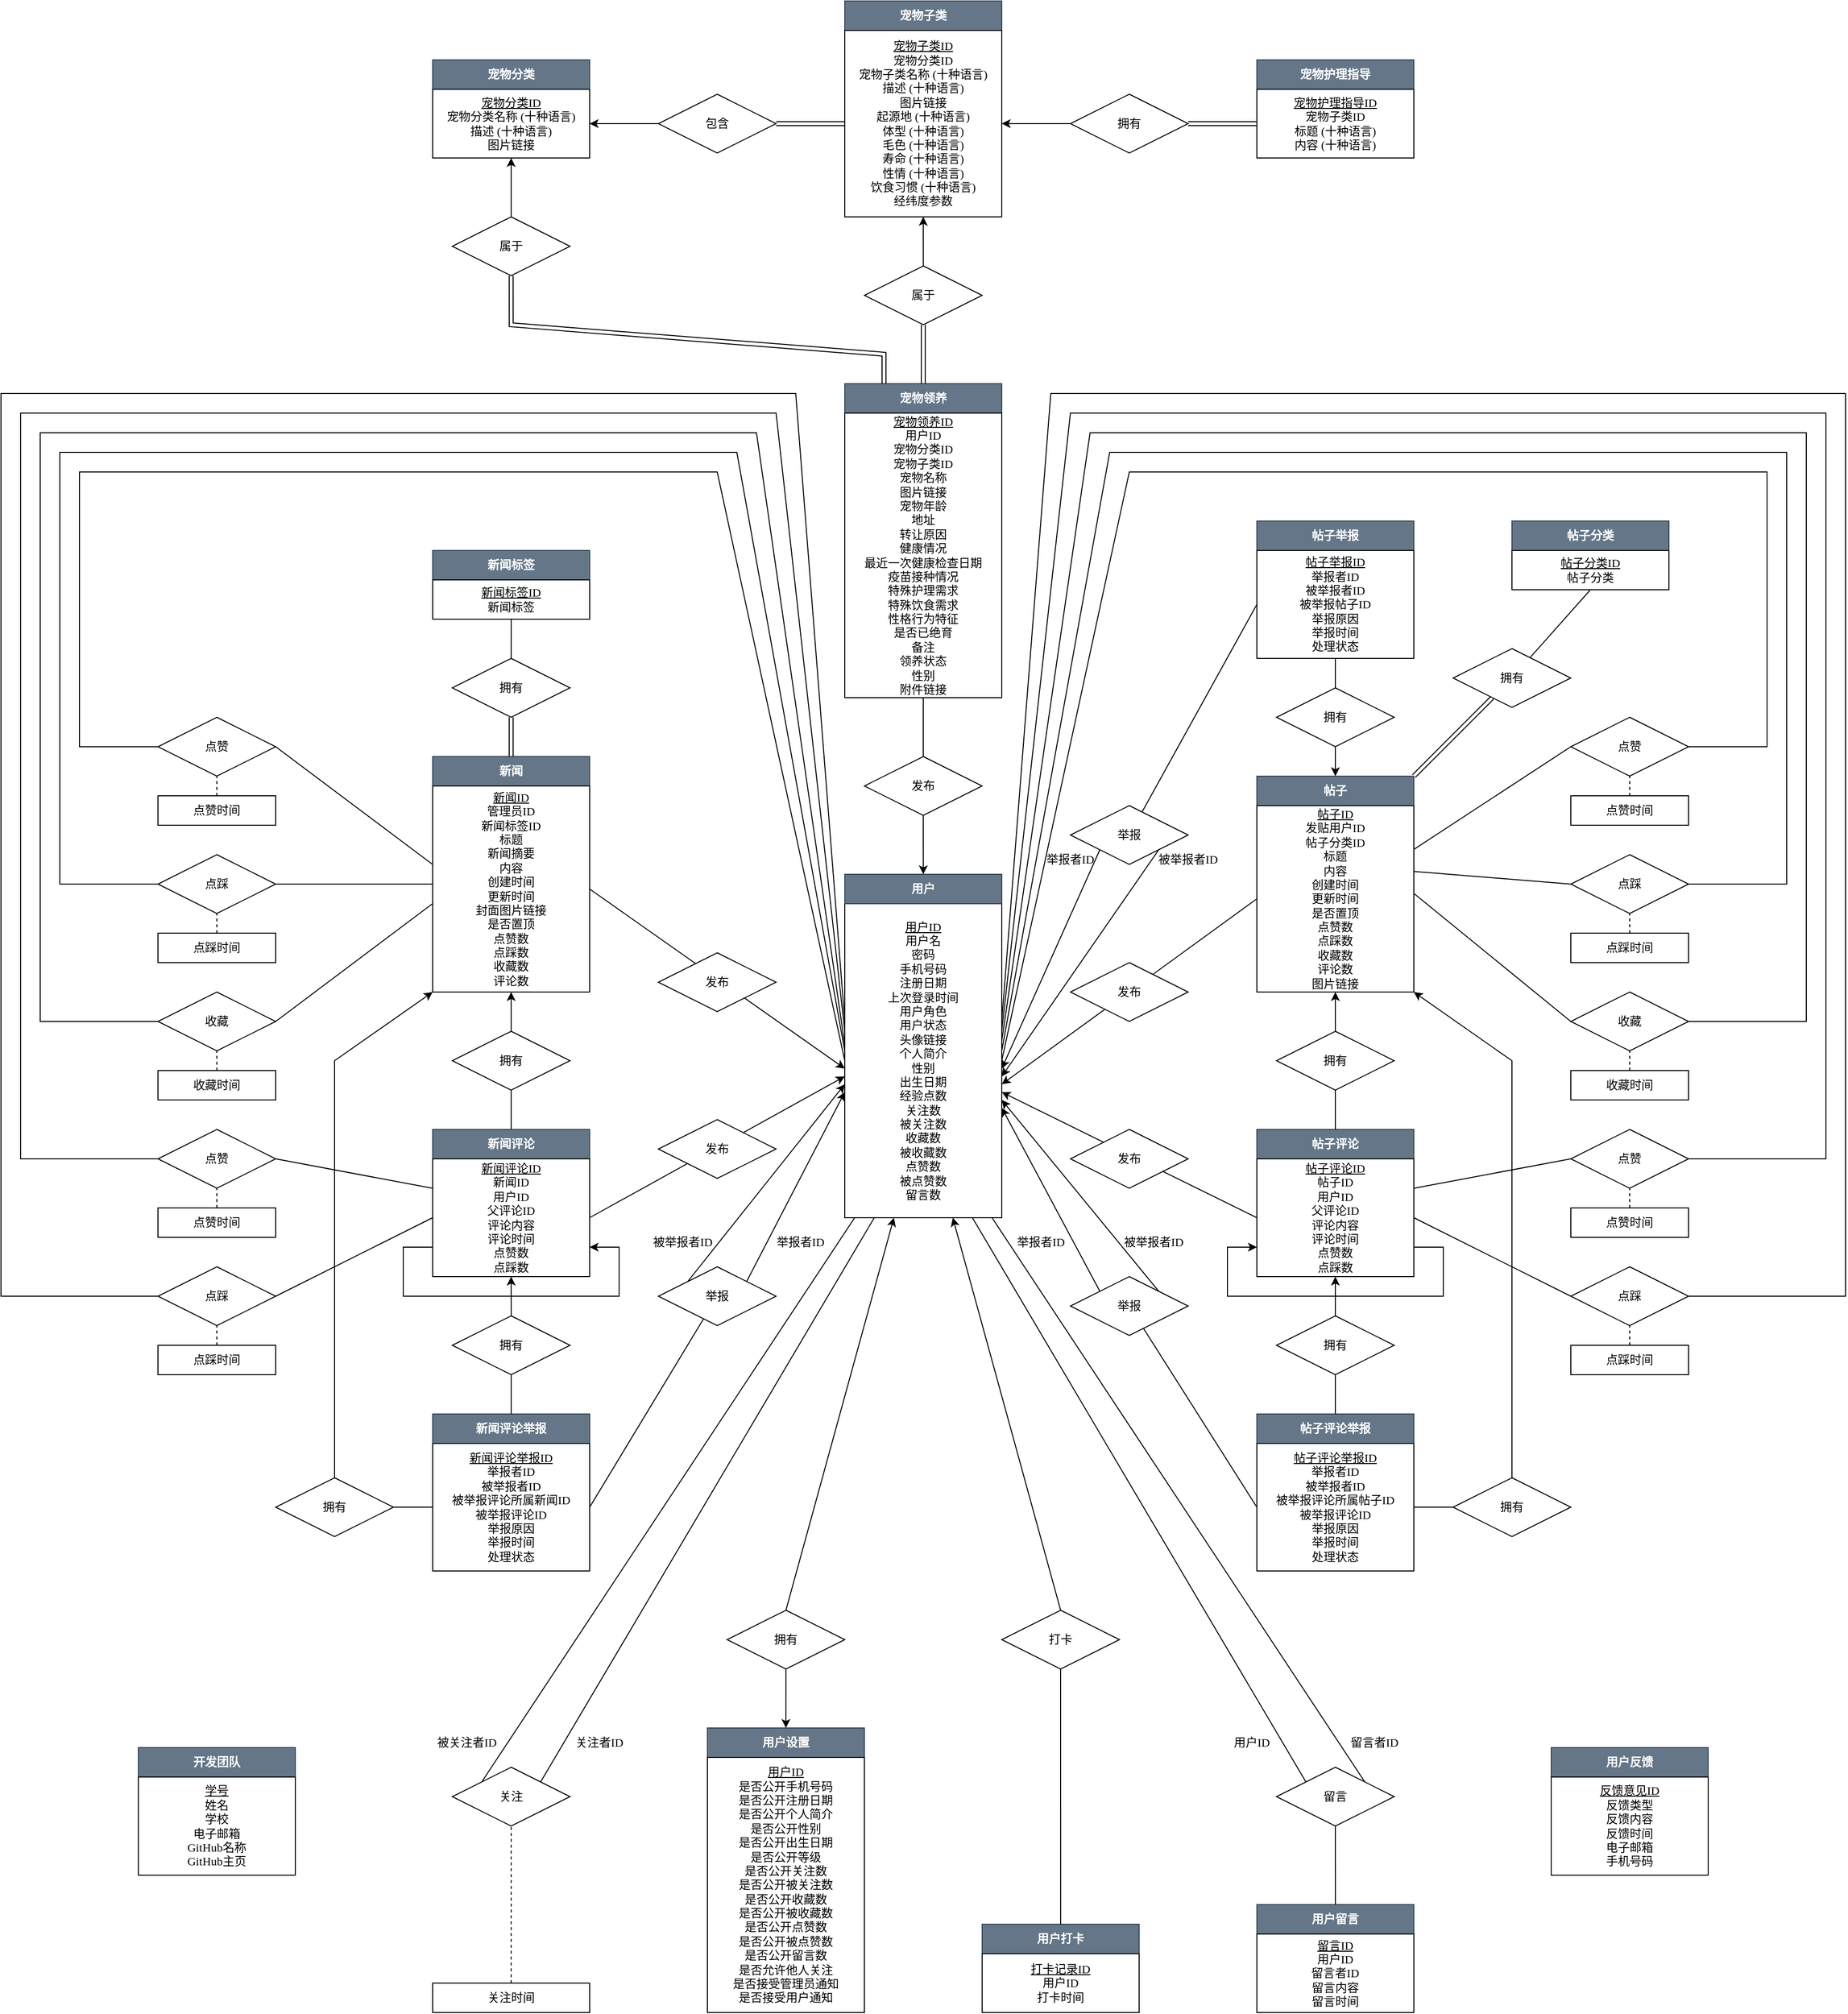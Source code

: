 <mxfile version="22.0.2" type="device">
  <diagram name="第 1 页" id="XWjhuGjZIDZvUrzgFzQ1">
    <mxGraphModel dx="2366" dy="1169" grid="1" gridSize="10" guides="1" tooltips="1" connect="1" arrows="1" fold="1" page="1" pageScale="1" pageWidth="827" pageHeight="1169" math="0" shadow="0">
      <root>
        <mxCell id="0" />
        <mxCell id="1" parent="0" />
        <mxCell id="pFvbjGyhtthrjW876RB9-34" value="" style="endArrow=classic;html=1;rounded=0;exitX=1;exitY=0.5;exitDx=0;exitDy=0;entryX=0;entryY=0.525;entryDx=0;entryDy=0;entryPerimeter=0;" parent="1" source="FcLobYDYsunlRHYjwb2t-60" target="FcLobYDYsunlRHYjwb2t-40" edge="1">
          <mxGeometry width="50" height="50" relative="1" as="geometry">
            <mxPoint x="680.03" y="1070" as="sourcePoint" />
            <mxPoint x="880" y="1130" as="targetPoint" />
          </mxGeometry>
        </mxCell>
        <mxCell id="pFvbjGyhtthrjW876RB9-33" value="" style="endArrow=classic;html=1;rounded=0;exitX=1;exitY=0.5;exitDx=0;exitDy=0;entryX=0;entryY=0.55;entryDx=0;entryDy=0;entryPerimeter=0;" parent="1" source="FcLobYDYsunlRHYjwb2t-62" target="FcLobYDYsunlRHYjwb2t-40" edge="1">
          <mxGeometry width="50" height="50" relative="1" as="geometry">
            <mxPoint x="899.97" y="1230" as="sourcePoint" />
            <mxPoint x="880" y="1140" as="targetPoint" />
          </mxGeometry>
        </mxCell>
        <mxCell id="pFvbjGyhtthrjW876RB9-32" value="" style="endArrow=classic;html=1;rounded=0;exitX=0;exitY=0.5;exitDx=0;exitDy=0;entryX=1;entryY=0.6;entryDx=0;entryDy=0;entryPerimeter=0;" parent="1" source="FcLobYDYsunlRHYjwb2t-55" target="FcLobYDYsunlRHYjwb2t-40" edge="1">
          <mxGeometry width="50" height="50" relative="1" as="geometry">
            <mxPoint x="1260" y="1032.5" as="sourcePoint" />
            <mxPoint x="1080" y="1160" as="targetPoint" />
          </mxGeometry>
        </mxCell>
        <mxCell id="pFvbjGyhtthrjW876RB9-31" value="" style="endArrow=classic;html=1;rounded=0;exitX=0;exitY=0.5;exitDx=0;exitDy=0;entryX=1;entryY=0.575;entryDx=0;entryDy=0;entryPerimeter=0;" parent="1" source="FcLobYDYsunlRHYjwb2t-53" target="FcLobYDYsunlRHYjwb2t-40" edge="1">
          <mxGeometry width="50" height="50" relative="1" as="geometry">
            <mxPoint x="1230" y="1160" as="sourcePoint" />
            <mxPoint x="1080" y="1140" as="targetPoint" />
          </mxGeometry>
        </mxCell>
        <mxCell id="FcLobYDYsunlRHYjwb2t-40" value="&lt;div style=&quot;border-color: var(--border-color);&quot;&gt;&lt;u style=&quot;border-color: var(--border-color);&quot;&gt;&lt;font face=&quot;新宋体&quot;&gt;用户ID&lt;/font&gt;&lt;/u&gt;&lt;/div&gt;&lt;div style=&quot;border-color: var(--border-color);&quot;&gt;&lt;font face=&quot;新宋体&quot;&gt;用户名&lt;/font&gt;&lt;/div&gt;&lt;div style=&quot;border-color: var(--border-color);&quot;&gt;&lt;font face=&quot;新宋体&quot;&gt;密码&lt;/font&gt;&lt;/div&gt;&lt;div style=&quot;border-color: var(--border-color);&quot;&gt;&lt;font face=&quot;新宋体&quot;&gt;手机号码&lt;/font&gt;&lt;/div&gt;&lt;div style=&quot;border-color: var(--border-color);&quot;&gt;&lt;font face=&quot;新宋体&quot;&gt;注册日期&lt;/font&gt;&lt;/div&gt;&lt;div style=&quot;border-color: var(--border-color);&quot;&gt;&lt;font face=&quot;新宋体&quot;&gt;上次登录时间&lt;/font&gt;&lt;/div&gt;&lt;div style=&quot;border-color: var(--border-color);&quot;&gt;&lt;font face=&quot;新宋体&quot;&gt;用户角色&lt;/font&gt;&lt;/div&gt;&lt;div style=&quot;border-color: var(--border-color);&quot;&gt;&lt;span style=&quot;border-color: var(--border-color); background-color: initial;&quot;&gt;&lt;font face=&quot;新宋体&quot;&gt;用户状态&lt;/font&gt;&lt;/span&gt;&lt;/div&gt;&lt;div style=&quot;border-color: var(--border-color);&quot;&gt;&lt;span style=&quot;border-color: var(--border-color); background-color: initial;&quot;&gt;&lt;font face=&quot;新宋体&quot;&gt;头像链接&lt;/font&gt;&lt;/span&gt;&lt;/div&gt;&lt;div style=&quot;border-color: var(--border-color);&quot;&gt;&lt;span style=&quot;border-color: var(--border-color); background-color: initial;&quot;&gt;&lt;font face=&quot;新宋体&quot;&gt;个人简介&lt;/font&gt;&lt;/span&gt;&lt;/div&gt;&lt;div style=&quot;border-color: var(--border-color);&quot;&gt;&lt;span style=&quot;border-color: var(--border-color); background-color: initial;&quot;&gt;&lt;font face=&quot;新宋体&quot;&gt;性别&lt;/font&gt;&lt;/span&gt;&lt;/div&gt;&lt;div style=&quot;border-color: var(--border-color);&quot;&gt;&lt;span style=&quot;border-color: var(--border-color); background-color: initial;&quot;&gt;&lt;font face=&quot;新宋体&quot;&gt;出生日期&lt;/font&gt;&lt;/span&gt;&lt;/div&gt;&lt;div style=&quot;border-color: var(--border-color);&quot;&gt;&lt;span style=&quot;border-color: var(--border-color); background-color: initial;&quot;&gt;&lt;font face=&quot;新宋体&quot;&gt;经验点数&lt;/font&gt;&lt;/span&gt;&lt;/div&gt;&lt;div style=&quot;border-color: var(--border-color);&quot;&gt;&lt;span style=&quot;border-color: var(--border-color); background-color: initial;&quot;&gt;&lt;font face=&quot;新宋体&quot;&gt;关注数&lt;/font&gt;&lt;/span&gt;&lt;/div&gt;&lt;div style=&quot;border-color: var(--border-color);&quot;&gt;&lt;span style=&quot;border-color: var(--border-color); background-color: initial;&quot;&gt;&lt;font face=&quot;新宋体&quot;&gt;被关注数&lt;/font&gt;&lt;/span&gt;&lt;/div&gt;&lt;div style=&quot;border-color: var(--border-color);&quot;&gt;&lt;font face=&quot;新宋体&quot;&gt;&lt;span style=&quot;border-color: var(--border-color); background-color: initial;&quot;&gt;收&lt;/span&gt;&lt;span style=&quot;border-color: var(--border-color); background-color: initial;&quot;&gt;藏数&lt;/span&gt;&lt;/font&gt;&lt;/div&gt;&lt;div style=&quot;border-color: var(--border-color);&quot;&gt;&lt;span style=&quot;border-color: var(--border-color); background-color: initial;&quot;&gt;&lt;font face=&quot;新宋体&quot;&gt;被收藏数&lt;/font&gt;&lt;/span&gt;&lt;/div&gt;&lt;div style=&quot;border-color: var(--border-color);&quot;&gt;&lt;span style=&quot;border-color: var(--border-color); background-color: initial;&quot;&gt;&lt;font face=&quot;新宋体&quot;&gt;点赞数&lt;/font&gt;&lt;/span&gt;&lt;/div&gt;&lt;div style=&quot;border-color: var(--border-color);&quot;&gt;&lt;span style=&quot;border-color: var(--border-color); background-color: initial;&quot;&gt;&lt;font face=&quot;新宋体&quot;&gt;被点赞数&lt;/font&gt;&lt;/span&gt;&lt;/div&gt;&lt;div style=&quot;border-color: var(--border-color);&quot;&gt;&lt;span style=&quot;border-color: var(--border-color); background-color: initial;&quot;&gt;&lt;font face=&quot;新宋体&quot;&gt;留言数&lt;/font&gt;&lt;/span&gt;&lt;/div&gt;" style="whiteSpace=wrap;html=1;align=center;" parent="1" vertex="1">
          <mxGeometry x="900" y="960" width="160" height="320" as="geometry" />
        </mxCell>
        <mxCell id="FcLobYDYsunlRHYjwb2t-41" value="&lt;b&gt;&lt;font face=&quot;新宋体&quot;&gt;用户&lt;/font&gt;&lt;/b&gt;" style="whiteSpace=wrap;html=1;align=center;fillColor=#647687;fontColor=#ffffff;strokeColor=#314354;" parent="1" vertex="1">
          <mxGeometry x="900.03" y="930" width="160" height="30" as="geometry" />
        </mxCell>
        <mxCell id="FcLobYDYsunlRHYjwb2t-43" value="&lt;b&gt;&lt;font face=&quot;新宋体&quot;&gt;用户设置&lt;/font&gt;&lt;/b&gt;" style="whiteSpace=wrap;html=1;align=center;fillColor=#647687;fontColor=#ffffff;strokeColor=#314354;" parent="1" vertex="1">
          <mxGeometry x="760" y="1800" width="160" height="30" as="geometry" />
        </mxCell>
        <mxCell id="FcLobYDYsunlRHYjwb2t-45" value="&lt;b&gt;&lt;font face=&quot;新宋体&quot;&gt;用户打卡&lt;/font&gt;&lt;/b&gt;" style="whiteSpace=wrap;html=1;align=center;fillColor=#647687;fontColor=#ffffff;strokeColor=#314354;" parent="1" vertex="1">
          <mxGeometry x="1040.03" y="2000" width="160" height="30" as="geometry" />
        </mxCell>
        <mxCell id="FcLobYDYsunlRHYjwb2t-47" value="&lt;div style=&quot;border-color: var(--border-color);&quot;&gt;&lt;u style=&quot;border-color: var(--border-color);&quot;&gt;&lt;font face=&quot;新宋体&quot;&gt;打卡记录ID&lt;/font&gt;&lt;/u&gt;&lt;/div&gt;&lt;div style=&quot;border-color: var(--border-color);&quot;&gt;&lt;font face=&quot;新宋体&quot;&gt;用户ID&lt;br&gt;&lt;/font&gt;&lt;/div&gt;&lt;div style=&quot;border-color: var(--border-color);&quot;&gt;&lt;font face=&quot;新宋体&quot;&gt;打卡时间&lt;/font&gt;&lt;/div&gt;" style="whiteSpace=wrap;html=1;align=center;" parent="1" vertex="1">
          <mxGeometry x="1040.03" y="2030" width="160" height="60" as="geometry" />
        </mxCell>
        <mxCell id="FcLobYDYsunlRHYjwb2t-49" value="&lt;div style=&quot;border-color: var(--border-color);&quot;&gt;&lt;span style=&quot;font-family: 新宋体; background-color: initial;&quot;&gt;关注时间&lt;/span&gt;&lt;br&gt;&lt;/div&gt;" style="whiteSpace=wrap;html=1;align=center;" parent="1" vertex="1">
          <mxGeometry x="479.97" y="2060" width="160" height="30" as="geometry" />
        </mxCell>
        <mxCell id="FcLobYDYsunlRHYjwb2t-50" value="&lt;b&gt;&lt;font face=&quot;新宋体&quot;&gt;用户留言&lt;/font&gt;&lt;/b&gt;" style="whiteSpace=wrap;html=1;align=center;fillColor=#647687;fontColor=#ffffff;strokeColor=#314354;" parent="1" vertex="1">
          <mxGeometry x="1320.03" y="1980" width="160" height="30" as="geometry" />
        </mxCell>
        <mxCell id="FcLobYDYsunlRHYjwb2t-51" value="&lt;div style=&quot;border-color: var(--border-color);&quot;&gt;&lt;u style=&quot;border-color: var(--border-color);&quot;&gt;&lt;font face=&quot;新宋体&quot;&gt;留言ID&lt;/font&gt;&lt;/u&gt;&lt;/div&gt;&lt;div style=&quot;border-color: var(--border-color);&quot;&gt;&lt;font face=&quot;新宋体&quot;&gt;用户ID&lt;br&gt;&lt;/font&gt;&lt;/div&gt;&lt;div style=&quot;border-color: var(--border-color);&quot;&gt;&lt;font face=&quot;新宋体&quot;&gt;留言者ID&lt;/font&gt;&lt;/div&gt;&lt;div style=&quot;border-color: var(--border-color);&quot;&gt;&lt;font face=&quot;新宋体&quot;&gt;留言内容&lt;/font&gt;&lt;/div&gt;&lt;div style=&quot;border-color: var(--border-color);&quot;&gt;&lt;font face=&quot;新宋体&quot;&gt;留言时间&lt;/font&gt;&lt;/div&gt;" style="whiteSpace=wrap;html=1;align=center;" parent="1" vertex="1">
          <mxGeometry x="1320.03" y="2010" width="160" height="80" as="geometry" />
        </mxCell>
        <mxCell id="FcLobYDYsunlRHYjwb2t-52" value="&lt;b&gt;&lt;font face=&quot;新宋体&quot;&gt;帖子&lt;/font&gt;&lt;/b&gt;" style="whiteSpace=wrap;html=1;align=center;fillColor=#647687;fontColor=#ffffff;strokeColor=#314354;" parent="1" vertex="1">
          <mxGeometry x="1320" y="830" width="160" height="30" as="geometry" />
        </mxCell>
        <mxCell id="FcLobYDYsunlRHYjwb2t-53" value="&lt;div style=&quot;border-color: var(--border-color);&quot;&gt;&lt;u style=&quot;border-color: var(--border-color);&quot;&gt;&lt;font face=&quot;新宋体&quot;&gt;帖子ID&lt;/font&gt;&lt;/u&gt;&lt;/div&gt;&lt;div style=&quot;border-color: var(--border-color);&quot;&gt;&lt;font face=&quot;新宋体&quot;&gt;发贴用户ID&lt;/font&gt;&lt;/div&gt;&lt;div style=&quot;border-color: var(--border-color);&quot;&gt;&lt;font face=&quot;新宋体&quot;&gt;帖子分类ID&lt;/font&gt;&lt;/div&gt;&lt;div style=&quot;border-color: var(--border-color);&quot;&gt;&lt;div style=&quot;border-color: var(--border-color);&quot;&gt;&lt;font face=&quot;新宋体&quot;&gt;标题&lt;/font&gt;&lt;/div&gt;&lt;div style=&quot;border-color: var(--border-color);&quot;&gt;&lt;font face=&quot;新宋体&quot;&gt;内容&lt;/font&gt;&lt;/div&gt;&lt;div style=&quot;border-color: var(--border-color);&quot;&gt;&lt;font face=&quot;新宋体&quot;&gt;创建时间&lt;/font&gt;&lt;/div&gt;&lt;div style=&quot;border-color: var(--border-color);&quot;&gt;&lt;font face=&quot;新宋体&quot;&gt;更新时间&lt;/font&gt;&lt;/div&gt;&lt;div style=&quot;border-color: var(--border-color);&quot;&gt;&lt;font face=&quot;新宋体&quot;&gt;是否置顶&lt;/font&gt;&lt;/div&gt;&lt;div style=&quot;border-color: var(--border-color);&quot;&gt;&lt;font face=&quot;新宋体&quot;&gt;点赞数&lt;/font&gt;&lt;/div&gt;&lt;div style=&quot;border-color: var(--border-color);&quot;&gt;&lt;font face=&quot;新宋体&quot;&gt;点&lt;/font&gt;&lt;span style=&quot;font-family: 新宋体; background-color: initial;&quot;&gt;踩数&lt;/span&gt;&lt;/div&gt;&lt;div style=&quot;border-color: var(--border-color);&quot;&gt;&lt;span style=&quot;font-family: 新宋体; background-color: initial;&quot;&gt;收藏数&lt;/span&gt;&lt;/div&gt;&lt;div style=&quot;border-color: var(--border-color);&quot;&gt;&lt;span style=&quot;font-family: 新宋体; background-color: initial;&quot;&gt;评论数&lt;/span&gt;&lt;/div&gt;&lt;div style=&quot;border-color: var(--border-color);&quot;&gt;&lt;span style=&quot;font-family: 新宋体; background-color: initial;&quot;&gt;图片链接&lt;/span&gt;&lt;/div&gt;&lt;/div&gt;" style="whiteSpace=wrap;html=1;align=center;" parent="1" vertex="1">
          <mxGeometry x="1320" y="860" width="160" height="190" as="geometry" />
        </mxCell>
        <mxCell id="FcLobYDYsunlRHYjwb2t-54" value="&lt;b&gt;&lt;font face=&quot;新宋体&quot;&gt;帖子评论&lt;/font&gt;&lt;/b&gt;" style="whiteSpace=wrap;html=1;align=center;fillColor=#647687;fontColor=#ffffff;strokeColor=#314354;" parent="1" vertex="1">
          <mxGeometry x="1320" y="1190" width="160" height="30" as="geometry" />
        </mxCell>
        <mxCell id="FcLobYDYsunlRHYjwb2t-55" value="&lt;div style=&quot;border-color: var(--border-color);&quot;&gt;&lt;u style=&quot;border-color: var(--border-color);&quot;&gt;&lt;font face=&quot;新宋体&quot;&gt;帖子评论ID&lt;/font&gt;&lt;/u&gt;&lt;/div&gt;&lt;div style=&quot;border-color: var(--border-color);&quot;&gt;&lt;font face=&quot;新宋体&quot;&gt;帖子ID&lt;/font&gt;&lt;/div&gt;&lt;div style=&quot;border-color: var(--border-color);&quot;&gt;&lt;div style=&quot;border-color: var(--border-color);&quot;&gt;&lt;span style=&quot;background-color: initial; font-family: 新宋体;&quot;&gt;用户ID&lt;/span&gt;&lt;br&gt;&lt;/div&gt;&lt;div style=&quot;border-color: var(--border-color);&quot;&gt;&lt;font face=&quot;新宋体&quot;&gt;父评论ID&lt;/font&gt;&lt;/div&gt;&lt;div style=&quot;border-color: var(--border-color);&quot;&gt;&lt;font face=&quot;新宋体&quot;&gt;评论内容&lt;/font&gt;&lt;/div&gt;&lt;div style=&quot;border-color: var(--border-color);&quot;&gt;&lt;font face=&quot;新宋体&quot;&gt;评论时间&lt;/font&gt;&lt;/div&gt;&lt;div style=&quot;border-color: var(--border-color);&quot;&gt;&lt;font face=&quot;新宋体&quot;&gt;点赞数&lt;/font&gt;&lt;/div&gt;&lt;div style=&quot;border-color: var(--border-color);&quot;&gt;&lt;font face=&quot;新宋体&quot;&gt;点踩数&lt;/font&gt;&lt;/div&gt;&lt;/div&gt;" style="whiteSpace=wrap;html=1;align=center;" parent="1" vertex="1">
          <mxGeometry x="1320" y="1220" width="160" height="120" as="geometry" />
        </mxCell>
        <mxCell id="FcLobYDYsunlRHYjwb2t-57" value="&lt;b&gt;&lt;font face=&quot;新宋体&quot;&gt;帖子举报&lt;/font&gt;&lt;/b&gt;" style="whiteSpace=wrap;html=1;align=center;fillColor=#647687;fontColor=#ffffff;strokeColor=#314354;" parent="1" vertex="1">
          <mxGeometry x="1320" y="570" width="160" height="30" as="geometry" />
        </mxCell>
        <mxCell id="FcLobYDYsunlRHYjwb2t-58" value="&lt;div style=&quot;border-color: var(--border-color);&quot;&gt;&lt;u style=&quot;border-color: var(--border-color);&quot;&gt;&lt;font face=&quot;新宋体&quot;&gt;帖子举报ID&lt;/font&gt;&lt;/u&gt;&lt;/div&gt;&lt;div style=&quot;border-color: var(--border-color);&quot;&gt;&lt;div style=&quot;border-color: var(--border-color);&quot;&gt;&lt;font face=&quot;新宋体&quot;&gt;举报者ID&lt;/font&gt;&lt;/div&gt;&lt;div style=&quot;border-color: var(--border-color);&quot;&gt;&lt;font face=&quot;新宋体&quot;&gt;被举报者ID&lt;/font&gt;&lt;/div&gt;&lt;div style=&quot;border-color: var(--border-color);&quot;&gt;&lt;font face=&quot;新宋体&quot;&gt;被举报帖子ID&lt;/font&gt;&lt;/div&gt;&lt;div style=&quot;border-color: var(--border-color);&quot;&gt;&lt;font face=&quot;新宋体&quot;&gt;举报原因&lt;/font&gt;&lt;/div&gt;&lt;div style=&quot;border-color: var(--border-color);&quot;&gt;&lt;font face=&quot;新宋体&quot;&gt;举报时间&lt;/font&gt;&lt;/div&gt;&lt;div style=&quot;border-color: var(--border-color);&quot;&gt;&lt;font face=&quot;新宋体&quot;&gt;处理状态&lt;/font&gt;&lt;/div&gt;&lt;/div&gt;" style="whiteSpace=wrap;html=1;align=center;" parent="1" vertex="1">
          <mxGeometry x="1320" y="600" width="160" height="110" as="geometry" />
        </mxCell>
        <mxCell id="FcLobYDYsunlRHYjwb2t-59" value="&lt;b&gt;&lt;font face=&quot;新宋体&quot;&gt;新闻&lt;/font&gt;&lt;/b&gt;" style="whiteSpace=wrap;html=1;align=center;fillColor=#647687;fontColor=#ffffff;strokeColor=#314354;" parent="1" vertex="1">
          <mxGeometry x="479.97" y="810" width="160" height="30" as="geometry" />
        </mxCell>
        <mxCell id="FcLobYDYsunlRHYjwb2t-60" value="&lt;div style=&quot;border-color: var(--border-color);&quot;&gt;&lt;u style=&quot;border-color: var(--border-color);&quot;&gt;&lt;font face=&quot;新宋体&quot;&gt;新闻ID&lt;/font&gt;&lt;/u&gt;&lt;/div&gt;&lt;div style=&quot;border-color: var(--border-color);&quot;&gt;&lt;font face=&quot;新宋体&quot;&gt;管理员ID&lt;/font&gt;&lt;/div&gt;&lt;div style=&quot;border-color: var(--border-color);&quot;&gt;&lt;font face=&quot;新宋体&quot;&gt;新闻标签ID&lt;/font&gt;&lt;/div&gt;&lt;div style=&quot;border-color: var(--border-color);&quot;&gt;&lt;div style=&quot;border-color: var(--border-color);&quot;&gt;&lt;font face=&quot;新宋体&quot;&gt;标题&lt;/font&gt;&lt;/div&gt;&lt;div style=&quot;border-color: var(--border-color);&quot;&gt;&lt;font face=&quot;新宋体&quot;&gt;新闻摘要&lt;/font&gt;&lt;/div&gt;&lt;div style=&quot;border-color: var(--border-color);&quot;&gt;&lt;font face=&quot;新宋体&quot;&gt;内容&lt;/font&gt;&lt;/div&gt;&lt;div style=&quot;border-color: var(--border-color);&quot;&gt;&lt;font face=&quot;新宋体&quot;&gt;创建时间&lt;/font&gt;&lt;/div&gt;&lt;div style=&quot;border-color: var(--border-color);&quot;&gt;&lt;font face=&quot;新宋体&quot;&gt;更新时间&lt;/font&gt;&lt;/div&gt;&lt;div style=&quot;border-color: var(--border-color);&quot;&gt;&lt;font face=&quot;新宋体&quot;&gt;封面图片链接&lt;/font&gt;&lt;/div&gt;&lt;div style=&quot;border-color: var(--border-color);&quot;&gt;&lt;font face=&quot;新宋体&quot;&gt;是否置顶&lt;/font&gt;&lt;/div&gt;&lt;div style=&quot;border-color: var(--border-color);&quot;&gt;&lt;font face=&quot;新宋体&quot;&gt;点赞数&lt;/font&gt;&lt;/div&gt;&lt;div style=&quot;border-color: var(--border-color);&quot;&gt;&lt;font face=&quot;新宋体&quot;&gt;点&lt;/font&gt;&lt;span style=&quot;font-family: 新宋体; background-color: initial;&quot;&gt;踩数&lt;/span&gt;&lt;/div&gt;&lt;div style=&quot;border-color: var(--border-color);&quot;&gt;&lt;span style=&quot;font-family: 新宋体; background-color: initial;&quot;&gt;收藏数&lt;/span&gt;&lt;/div&gt;&lt;div style=&quot;border-color: var(--border-color);&quot;&gt;&lt;span style=&quot;font-family: 新宋体; background-color: initial;&quot;&gt;评论数&lt;/span&gt;&lt;/div&gt;&lt;/div&gt;" style="whiteSpace=wrap;html=1;align=center;" parent="1" vertex="1">
          <mxGeometry x="479.97" y="840" width="160" height="210" as="geometry" />
        </mxCell>
        <mxCell id="FcLobYDYsunlRHYjwb2t-61" value="&lt;b&gt;&lt;font face=&quot;新宋体&quot;&gt;新闻评论&lt;/font&gt;&lt;/b&gt;" style="whiteSpace=wrap;html=1;align=center;fillColor=#647687;fontColor=#ffffff;strokeColor=#314354;" parent="1" vertex="1">
          <mxGeometry x="479.97" y="1190" width="160" height="30" as="geometry" />
        </mxCell>
        <mxCell id="FcLobYDYsunlRHYjwb2t-62" value="&lt;div style=&quot;border-color: var(--border-color);&quot;&gt;&lt;u style=&quot;border-color: var(--border-color);&quot;&gt;&lt;font face=&quot;新宋体&quot;&gt;新闻评论ID&lt;/font&gt;&lt;/u&gt;&lt;/div&gt;&lt;div style=&quot;border-color: var(--border-color);&quot;&gt;&lt;font face=&quot;新宋体&quot;&gt;新闻ID&lt;/font&gt;&lt;/div&gt;&lt;div style=&quot;border-color: var(--border-color);&quot;&gt;&lt;div style=&quot;border-color: var(--border-color);&quot;&gt;&lt;span style=&quot;background-color: initial; font-family: 新宋体;&quot;&gt;用户ID&lt;/span&gt;&lt;br&gt;&lt;/div&gt;&lt;div style=&quot;border-color: var(--border-color);&quot;&gt;&lt;font face=&quot;新宋体&quot;&gt;父评论ID&lt;/font&gt;&lt;/div&gt;&lt;div style=&quot;border-color: var(--border-color);&quot;&gt;&lt;font face=&quot;新宋体&quot;&gt;评论内容&lt;/font&gt;&lt;/div&gt;&lt;div style=&quot;border-color: var(--border-color);&quot;&gt;&lt;font face=&quot;新宋体&quot;&gt;评论时间&lt;/font&gt;&lt;/div&gt;&lt;div style=&quot;border-color: var(--border-color);&quot;&gt;&lt;font face=&quot;新宋体&quot;&gt;点赞数&lt;/font&gt;&lt;/div&gt;&lt;div style=&quot;border-color: var(--border-color);&quot;&gt;&lt;font face=&quot;新宋体&quot;&gt;点踩数&lt;/font&gt;&lt;/div&gt;&lt;/div&gt;" style="whiteSpace=wrap;html=1;align=center;" parent="1" vertex="1">
          <mxGeometry x="479.97" y="1220" width="160" height="120" as="geometry" />
        </mxCell>
        <mxCell id="FcLobYDYsunlRHYjwb2t-63" value="&lt;b&gt;&lt;font face=&quot;新宋体&quot;&gt;帖子评论举报&lt;/font&gt;&lt;/b&gt;" style="whiteSpace=wrap;html=1;align=center;fillColor=#647687;fontColor=#ffffff;strokeColor=#314354;" parent="1" vertex="1">
          <mxGeometry x="1320" y="1480" width="160" height="30" as="geometry" />
        </mxCell>
        <mxCell id="FcLobYDYsunlRHYjwb2t-64" value="&lt;div style=&quot;border-color: var(--border-color);&quot;&gt;&lt;u style=&quot;border-color: var(--border-color);&quot;&gt;&lt;font face=&quot;新宋体&quot;&gt;帖子评论举报ID&lt;/font&gt;&lt;/u&gt;&lt;/div&gt;&lt;div style=&quot;border-color: var(--border-color);&quot;&gt;&lt;div style=&quot;border-color: var(--border-color);&quot;&gt;&lt;font face=&quot;新宋体&quot;&gt;举报者ID&lt;/font&gt;&lt;/div&gt;&lt;div style=&quot;border-color: var(--border-color);&quot;&gt;&lt;font face=&quot;新宋体&quot;&gt;被举报者ID&lt;/font&gt;&lt;/div&gt;&lt;div style=&quot;border-color: var(--border-color);&quot;&gt;&lt;font face=&quot;新宋体&quot;&gt;被举报评论所属帖子ID&lt;/font&gt;&lt;/div&gt;&lt;div style=&quot;border-color: var(--border-color);&quot;&gt;&lt;font face=&quot;新宋体&quot;&gt;被举报评论ID&lt;/font&gt;&lt;/div&gt;&lt;div style=&quot;border-color: var(--border-color);&quot;&gt;&lt;font face=&quot;新宋体&quot;&gt;举报原因&lt;/font&gt;&lt;/div&gt;&lt;div style=&quot;border-color: var(--border-color);&quot;&gt;&lt;font face=&quot;新宋体&quot;&gt;举报时间&lt;/font&gt;&lt;/div&gt;&lt;div style=&quot;border-color: var(--border-color);&quot;&gt;&lt;font face=&quot;新宋体&quot;&gt;处理状态&lt;/font&gt;&lt;/div&gt;&lt;/div&gt;" style="whiteSpace=wrap;html=1;align=center;" parent="1" vertex="1">
          <mxGeometry x="1320" y="1510" width="160" height="130" as="geometry" />
        </mxCell>
        <mxCell id="84Wg8D0-4yVSgBaiV-lj-5" value="&lt;b&gt;&lt;font face=&quot;新宋体&quot;&gt;新闻评论举报&lt;/font&gt;&lt;/b&gt;" style="whiteSpace=wrap;html=1;align=center;fillColor=#647687;fontColor=#ffffff;strokeColor=#314354;" parent="1" vertex="1">
          <mxGeometry x="480" y="1480" width="160" height="30" as="geometry" />
        </mxCell>
        <mxCell id="84Wg8D0-4yVSgBaiV-lj-6" value="&lt;div style=&quot;border-color: var(--border-color);&quot;&gt;&lt;u style=&quot;border-color: var(--border-color);&quot;&gt;&lt;font face=&quot;新宋体&quot;&gt;新闻评论举报ID&lt;/font&gt;&lt;/u&gt;&lt;/div&gt;&lt;div style=&quot;border-color: var(--border-color);&quot;&gt;&lt;div style=&quot;border-color: var(--border-color);&quot;&gt;&lt;font face=&quot;新宋体&quot;&gt;举报者ID&lt;/font&gt;&lt;/div&gt;&lt;div style=&quot;border-color: var(--border-color);&quot;&gt;&lt;font face=&quot;新宋体&quot;&gt;被举报者ID&lt;/font&gt;&lt;/div&gt;&lt;div style=&quot;border-color: var(--border-color);&quot;&gt;&lt;font face=&quot;新宋体&quot;&gt;被举报评论所属新闻ID&lt;/font&gt;&lt;/div&gt;&lt;div style=&quot;border-color: var(--border-color);&quot;&gt;&lt;font face=&quot;新宋体&quot;&gt;被举报评论ID&lt;/font&gt;&lt;/div&gt;&lt;div style=&quot;border-color: var(--border-color);&quot;&gt;&lt;font face=&quot;新宋体&quot;&gt;举报原因&lt;/font&gt;&lt;/div&gt;&lt;div style=&quot;border-color: var(--border-color);&quot;&gt;&lt;font face=&quot;新宋体&quot;&gt;举报时间&lt;/font&gt;&lt;/div&gt;&lt;div style=&quot;border-color: var(--border-color);&quot;&gt;&lt;font face=&quot;新宋体&quot;&gt;处理状态&lt;/font&gt;&lt;/div&gt;&lt;/div&gt;" style="whiteSpace=wrap;html=1;align=center;" parent="1" vertex="1">
          <mxGeometry x="480" y="1510" width="160" height="130" as="geometry" />
        </mxCell>
        <mxCell id="84Wg8D0-4yVSgBaiV-lj-7" value="&lt;b&gt;&lt;font face=&quot;新宋体&quot;&gt;新闻标签&lt;/font&gt;&lt;/b&gt;" style="whiteSpace=wrap;html=1;align=center;fillColor=#647687;fontColor=#ffffff;strokeColor=#314354;" parent="1" vertex="1">
          <mxGeometry x="480" y="600" width="160" height="30" as="geometry" />
        </mxCell>
        <mxCell id="84Wg8D0-4yVSgBaiV-lj-8" value="&lt;div style=&quot;border-color: var(--border-color);&quot;&gt;&lt;u style=&quot;border-color: var(--border-color);&quot;&gt;&lt;font face=&quot;新宋体&quot;&gt;新闻标签ID&lt;/font&gt;&lt;/u&gt;&lt;/div&gt;&lt;div style=&quot;border-color: var(--border-color);&quot;&gt;&lt;font face=&quot;新宋体&quot;&gt;新闻标签&lt;/font&gt;&lt;/div&gt;" style="whiteSpace=wrap;html=1;align=center;" parent="1" vertex="1">
          <mxGeometry x="480" y="630" width="160" height="40" as="geometry" />
        </mxCell>
        <mxCell id="84Wg8D0-4yVSgBaiV-lj-9" value="&lt;b&gt;&lt;font face=&quot;新宋体&quot;&gt;宠物分类&lt;/font&gt;&lt;/b&gt;" style="whiteSpace=wrap;html=1;align=center;fillColor=#647687;fontColor=#ffffff;strokeColor=#314354;" parent="1" vertex="1">
          <mxGeometry x="479.97" y="100" width="160" height="30" as="geometry" />
        </mxCell>
        <mxCell id="84Wg8D0-4yVSgBaiV-lj-13" value="&lt;div style=&quot;border-color: var(--border-color);&quot;&gt;&lt;u style=&quot;border-color: var(--border-color);&quot;&gt;&lt;font face=&quot;新宋体&quot;&gt;宠物分类ID&lt;/font&gt;&lt;/u&gt;&lt;/div&gt;&lt;div style=&quot;border-color: var(--border-color);&quot;&gt;&lt;font face=&quot;新宋体&quot;&gt;宠物分类名称 (十种语言)&lt;/font&gt;&lt;/div&gt;&lt;div style=&quot;border-color: var(--border-color);&quot;&gt;&lt;font face=&quot;新宋体&quot;&gt;描述 (十种语言)&lt;/font&gt;&lt;/div&gt;&lt;div style=&quot;border-color: var(--border-color);&quot;&gt;&lt;font face=&quot;新宋体&quot;&gt;图片链接&lt;/font&gt;&lt;/div&gt;" style="whiteSpace=wrap;html=1;align=center;" parent="1" vertex="1">
          <mxGeometry x="479.97" y="130" width="160" height="70" as="geometry" />
        </mxCell>
        <mxCell id="84Wg8D0-4yVSgBaiV-lj-14" value="&lt;b&gt;&lt;font face=&quot;新宋体&quot;&gt;宠物子类&lt;/font&gt;&lt;/b&gt;" style="whiteSpace=wrap;html=1;align=center;fillColor=#647687;fontColor=#ffffff;strokeColor=#314354;" parent="1" vertex="1">
          <mxGeometry x="900" y="40" width="160" height="30" as="geometry" />
        </mxCell>
        <mxCell id="84Wg8D0-4yVSgBaiV-lj-15" value="&lt;div style=&quot;border-color: var(--border-color);&quot;&gt;&lt;u style=&quot;border-color: var(--border-color);&quot;&gt;&lt;font face=&quot;新宋体&quot;&gt;宠物子类ID&lt;/font&gt;&lt;/u&gt;&lt;/div&gt;&lt;div style=&quot;border-color: var(--border-color);&quot;&gt;&lt;span style=&quot;border-color: var(--border-color);&quot;&gt;&lt;font style=&quot;&quot; face=&quot;新宋体&quot;&gt;宠物分类ID&lt;/font&gt;&lt;/span&gt;&lt;/div&gt;&lt;div style=&quot;border-color: var(--border-color);&quot;&gt;&lt;font face=&quot;新宋体&quot;&gt;宠物子类名称 (十种语言)&lt;/font&gt;&lt;/div&gt;&lt;div style=&quot;border-color: var(--border-color);&quot;&gt;&lt;font face=&quot;新宋体&quot;&gt;描述 (十种语言)&lt;/font&gt;&lt;/div&gt;&lt;div style=&quot;border-color: var(--border-color);&quot;&gt;&lt;font face=&quot;新宋体&quot;&gt;图片链接&lt;/font&gt;&lt;/div&gt;&lt;div style=&quot;border-color: var(--border-color);&quot;&gt;&lt;font face=&quot;新宋体&quot;&gt;起源地 (十种语言)&lt;/font&gt;&lt;/div&gt;&lt;div style=&quot;border-color: var(--border-color);&quot;&gt;&lt;font face=&quot;新宋体&quot;&gt;体型 (十种语言)&lt;/font&gt;&lt;/div&gt;&lt;div style=&quot;border-color: var(--border-color);&quot;&gt;&lt;font face=&quot;新宋体&quot;&gt;毛色 (十种语言)&lt;/font&gt;&lt;/div&gt;&lt;div style=&quot;border-color: var(--border-color);&quot;&gt;&lt;font face=&quot;新宋体&quot;&gt;寿命 (十种语言)&lt;/font&gt;&lt;/div&gt;&lt;div style=&quot;border-color: var(--border-color);&quot;&gt;&lt;font face=&quot;新宋体&quot;&gt;性情 (十种语言)&lt;/font&gt;&lt;/div&gt;&lt;div style=&quot;border-color: var(--border-color);&quot;&gt;&lt;font face=&quot;新宋体&quot;&gt;饮食习惯 (十种语言)&lt;/font&gt;&lt;/div&gt;&lt;div style=&quot;border-color: var(--border-color);&quot;&gt;&lt;font face=&quot;新宋体&quot;&gt;经纬度参数&lt;/font&gt;&lt;/div&gt;" style="whiteSpace=wrap;html=1;align=center;" parent="1" vertex="1">
          <mxGeometry x="900" y="70" width="160" height="190" as="geometry" />
        </mxCell>
        <mxCell id="84Wg8D0-4yVSgBaiV-lj-16" value="&lt;b&gt;&lt;font face=&quot;新宋体&quot;&gt;宠物护理指导&lt;/font&gt;&lt;/b&gt;" style="whiteSpace=wrap;html=1;align=center;fillColor=#647687;fontColor=#ffffff;strokeColor=#314354;" parent="1" vertex="1">
          <mxGeometry x="1320" y="100" width="160" height="30" as="geometry" />
        </mxCell>
        <mxCell id="84Wg8D0-4yVSgBaiV-lj-17" value="&lt;div style=&quot;border-color: var(--border-color);&quot;&gt;&lt;u style=&quot;border-color: var(--border-color);&quot;&gt;&lt;font face=&quot;新宋体&quot;&gt;宠物护理指导ID&lt;/font&gt;&lt;/u&gt;&lt;/div&gt;&lt;div style=&quot;border-color: var(--border-color);&quot;&gt;&lt;span style=&quot;border-color: var(--border-color);&quot;&gt;&lt;font style=&quot;&quot; face=&quot;新宋体&quot;&gt;宠物子类ID&lt;/font&gt;&lt;/span&gt;&lt;/div&gt;&lt;div style=&quot;border-color: var(--border-color);&quot;&gt;&lt;font face=&quot;新宋体&quot;&gt;标题 (十种语言)&lt;/font&gt;&lt;/div&gt;&lt;div style=&quot;border-color: var(--border-color);&quot;&gt;&lt;font face=&quot;新宋体&quot;&gt;内容 (十种语言)&lt;/font&gt;&lt;/div&gt;" style="whiteSpace=wrap;html=1;align=center;" parent="1" vertex="1">
          <mxGeometry x="1320" y="130" width="160" height="70" as="geometry" />
        </mxCell>
        <mxCell id="84Wg8D0-4yVSgBaiV-lj-18" value="&lt;b&gt;&lt;font face=&quot;新宋体&quot;&gt;宠物领养&lt;/font&gt;&lt;/b&gt;" style="whiteSpace=wrap;html=1;align=center;fillColor=#647687;fontColor=#ffffff;strokeColor=#314354;" parent="1" vertex="1">
          <mxGeometry x="900" y="430" width="160" height="30" as="geometry" />
        </mxCell>
        <mxCell id="84Wg8D0-4yVSgBaiV-lj-19" value="&lt;div style=&quot;border-color: var(--border-color);&quot;&gt;&lt;u style=&quot;border-color: var(--border-color);&quot;&gt;&lt;font face=&quot;新宋体&quot;&gt;宠物领养ID&lt;/font&gt;&lt;/u&gt;&lt;/div&gt;&lt;div style=&quot;border-color: var(--border-color);&quot;&gt;&lt;font face=&quot;新宋体&quot;&gt;用户ID&lt;/font&gt;&lt;/div&gt;&lt;div style=&quot;border-color: var(--border-color);&quot;&gt;&lt;font face=&quot;新宋体&quot;&gt;宠物分类ID&lt;/font&gt;&lt;/div&gt;&lt;div style=&quot;border-color: var(--border-color);&quot;&gt;&lt;font face=&quot;新宋体&quot;&gt;宠物子类ID&lt;/font&gt;&lt;/div&gt;&lt;div style=&quot;border-color: var(--border-color);&quot;&gt;&lt;font face=&quot;新宋体&quot;&gt;宠物名称&lt;/font&gt;&lt;/div&gt;&lt;div style=&quot;border-color: var(--border-color);&quot;&gt;&lt;font face=&quot;新宋体&quot;&gt;图片链接&lt;/font&gt;&lt;/div&gt;&lt;div style=&quot;border-color: var(--border-color);&quot;&gt;&lt;font face=&quot;新宋体&quot;&gt;宠物年龄&lt;/font&gt;&lt;/div&gt;&lt;div style=&quot;border-color: var(--border-color);&quot;&gt;&lt;font face=&quot;新宋体&quot;&gt;地址&lt;/font&gt;&lt;/div&gt;&lt;div style=&quot;border-color: var(--border-color);&quot;&gt;&lt;font face=&quot;新宋体&quot;&gt;转让原因&lt;/font&gt;&lt;/div&gt;&lt;div style=&quot;border-color: var(--border-color);&quot;&gt;&lt;font face=&quot;新宋体&quot;&gt;健康情况&lt;/font&gt;&lt;/div&gt;&lt;div style=&quot;border-color: var(--border-color);&quot;&gt;&lt;font face=&quot;新宋体&quot;&gt;最近一次健康检查日期&lt;/font&gt;&lt;/div&gt;&lt;div style=&quot;border-color: var(--border-color);&quot;&gt;&lt;font face=&quot;新宋体&quot;&gt;疫苗接种情况&lt;/font&gt;&lt;/div&gt;&lt;div style=&quot;border-color: var(--border-color);&quot;&gt;&lt;font face=&quot;新宋体&quot;&gt;特殊护理需求&lt;/font&gt;&lt;/div&gt;&lt;div style=&quot;border-color: var(--border-color);&quot;&gt;&lt;font face=&quot;新宋体&quot;&gt;特殊饮食需求&lt;/font&gt;&lt;/div&gt;&lt;div style=&quot;border-color: var(--border-color);&quot;&gt;&lt;font face=&quot;新宋体&quot;&gt;性格行为特征&lt;/font&gt;&lt;/div&gt;&lt;div style=&quot;border-color: var(--border-color);&quot;&gt;&lt;font face=&quot;新宋体&quot;&gt;是否已绝育&lt;/font&gt;&lt;/div&gt;&lt;div style=&quot;border-color: var(--border-color);&quot;&gt;&lt;font face=&quot;新宋体&quot;&gt;备注&lt;/font&gt;&lt;/div&gt;&lt;div style=&quot;border-color: var(--border-color);&quot;&gt;&lt;font face=&quot;新宋体&quot;&gt;领养状态&lt;/font&gt;&lt;/div&gt;&lt;div style=&quot;border-color: var(--border-color);&quot;&gt;&lt;font face=&quot;新宋体&quot;&gt;性别&lt;/font&gt;&lt;/div&gt;&lt;div style=&quot;border-color: var(--border-color);&quot;&gt;&lt;font face=&quot;新宋体&quot;&gt;附件链接&lt;/font&gt;&lt;/div&gt;" style="whiteSpace=wrap;html=1;align=center;" parent="1" vertex="1">
          <mxGeometry x="900" y="460" width="160" height="290" as="geometry" />
        </mxCell>
        <mxCell id="84Wg8D0-4yVSgBaiV-lj-21" value="&lt;font face=&quot;新宋体&quot;&gt;留言&lt;/font&gt;" style="shape=rhombus;perimeter=rhombusPerimeter;whiteSpace=wrap;html=1;align=center;" parent="1" vertex="1">
          <mxGeometry x="1340" y="1840" width="120" height="60" as="geometry" />
        </mxCell>
        <mxCell id="84Wg8D0-4yVSgBaiV-lj-22" value="&lt;font face=&quot;新宋体&quot;&gt;关注&lt;/font&gt;" style="shape=rhombus;perimeter=rhombusPerimeter;whiteSpace=wrap;html=1;align=center;" parent="1" vertex="1">
          <mxGeometry x="500" y="1840" width="120" height="60" as="geometry" />
        </mxCell>
        <mxCell id="84Wg8D0-4yVSgBaiV-lj-23" value="&lt;font face=&quot;新宋体&quot;&gt;打卡&lt;/font&gt;" style="shape=rhombus;perimeter=rhombusPerimeter;whiteSpace=wrap;html=1;align=center;" parent="1" vertex="1">
          <mxGeometry x="1060" y="1680" width="120" height="60" as="geometry" />
        </mxCell>
        <mxCell id="pFvbjGyhtthrjW876RB9-10" style="edgeStyle=orthogonalEdgeStyle;rounded=0;orthogonalLoop=1;jettySize=auto;html=1;exitX=0.5;exitY=1;exitDx=0;exitDy=0;entryX=0.5;entryY=0;entryDx=0;entryDy=0;" parent="1" source="QV8q_15X7JUbRMDC0rht-3" target="FcLobYDYsunlRHYjwb2t-43" edge="1">
          <mxGeometry relative="1" as="geometry" />
        </mxCell>
        <mxCell id="QV8q_15X7JUbRMDC0rht-3" value="&lt;font face=&quot;新宋体&quot;&gt;拥有&lt;/font&gt;" style="shape=rhombus;perimeter=rhombusPerimeter;whiteSpace=wrap;html=1;align=center;" parent="1" vertex="1">
          <mxGeometry x="780.03" y="1680" width="120" height="60" as="geometry" />
        </mxCell>
        <mxCell id="QV8q_15X7JUbRMDC0rht-4" value="&lt;div style=&quot;border-color: var(--border-color);&quot;&gt;&lt;font face=&quot;新宋体&quot;&gt;&lt;u&gt;用户ID&lt;/u&gt;&lt;/font&gt;&lt;/div&gt;&lt;div style=&quot;border-color: var(--border-color);&quot;&gt;&lt;span style=&quot;font-family: 新宋体; background-color: initial;&quot;&gt;是否公开手机号码&lt;/span&gt;&lt;br&gt;&lt;/div&gt;&lt;div style=&quot;border-color: var(--border-color);&quot;&gt;&lt;font style=&quot;border-color: var(--border-color);&quot; face=&quot;新宋体&quot;&gt;是否公开注册日期&lt;/font&gt;&lt;/div&gt;&lt;div style=&quot;border-color: var(--border-color);&quot;&gt;&lt;font style=&quot;border-color: var(--border-color);&quot; face=&quot;新宋体&quot;&gt;是否公开个人简介&lt;/font&gt;&lt;/div&gt;&lt;div style=&quot;border-color: var(--border-color);&quot;&gt;&lt;font style=&quot;border-color: var(--border-color);&quot; face=&quot;新宋体&quot;&gt;是否公开性别&lt;/font&gt;&lt;/div&gt;&lt;div style=&quot;border-color: var(--border-color);&quot;&gt;&lt;font style=&quot;border-color: var(--border-color);&quot; face=&quot;新宋体&quot;&gt;是否公开出生日期&lt;/font&gt;&lt;/div&gt;&lt;div style=&quot;border-color: var(--border-color);&quot;&gt;&lt;font style=&quot;border-color: var(--border-color);&quot; face=&quot;新宋体&quot;&gt;是否公开等级&lt;/font&gt;&lt;/div&gt;&lt;div style=&quot;border-color: var(--border-color);&quot;&gt;&lt;font style=&quot;border-color: var(--border-color);&quot; face=&quot;新宋体&quot;&gt;是否&lt;/font&gt;&lt;font style=&quot;border-color: var(--border-color);&quot; face=&quot;新宋体&quot;&gt;公开关注数&lt;/font&gt;&lt;/div&gt;&lt;div style=&quot;border-color: var(--border-color);&quot;&gt;&lt;span style=&quot;border-color: var(--border-color); font-family: 新宋体; background-color: initial;&quot;&gt;是否公开被关注数&lt;/span&gt;&lt;/div&gt;&lt;div style=&quot;border-color: var(--border-color);&quot;&gt;&lt;span style=&quot;border-color: var(--border-color); font-family: 新宋体; background-color: initial;&quot;&gt;是否公开收藏数&lt;/span&gt;&lt;/div&gt;&lt;div style=&quot;border-color: var(--border-color);&quot;&gt;&lt;span style=&quot;border-color: var(--border-color); font-family: 新宋体; background-color: initial;&quot;&gt;是否公开被收藏数&lt;/span&gt;&lt;/div&gt;&lt;div style=&quot;border-color: var(--border-color);&quot;&gt;&lt;span style=&quot;border-color: var(--border-color); font-family: 新宋体; background-color: initial;&quot;&gt;是否公开点赞数&lt;/span&gt;&lt;/div&gt;&lt;div style=&quot;border-color: var(--border-color);&quot;&gt;&lt;font style=&quot;border-color: var(--border-color);&quot; face=&quot;新宋体&quot;&gt;是否公开被点赞数&lt;/font&gt;&lt;/div&gt;&lt;div style=&quot;border-color: var(--border-color);&quot;&gt;&lt;font style=&quot;border-color: var(--border-color);&quot; face=&quot;新宋体&quot;&gt;是否公开留言数&lt;/font&gt;&lt;/div&gt;&lt;div style=&quot;border-color: var(--border-color);&quot;&gt;&lt;font style=&quot;border-color: var(--border-color);&quot; face=&quot;新宋体&quot;&gt;是否允许他人关注&lt;/font&gt;&lt;/div&gt;&lt;div style=&quot;border-color: var(--border-color);&quot;&gt;&lt;font style=&quot;border-color: var(--border-color);&quot; face=&quot;新宋体&quot;&gt;是否接受管理员通知&lt;/font&gt;&lt;/div&gt;&lt;div style=&quot;border-color: var(--border-color);&quot;&gt;&lt;font style=&quot;border-color: var(--border-color);&quot; face=&quot;新宋体&quot;&gt;是否接受&lt;/font&gt;&lt;span style=&quot;border-color: var(--border-color); font-family: 新宋体; background-color: initial;&quot;&gt;用户通知&lt;/span&gt;&lt;/div&gt;" style="whiteSpace=wrap;html=1;align=center;" parent="1" vertex="1">
          <mxGeometry x="760" y="1830" width="160" height="260" as="geometry" />
        </mxCell>
        <mxCell id="QV8q_15X7JUbRMDC0rht-12" value="" style="endArrow=none;dashed=1;html=1;rounded=0;entryX=0.5;entryY=1;entryDx=0;entryDy=0;exitX=0.5;exitY=0;exitDx=0;exitDy=0;" parent="1" source="FcLobYDYsunlRHYjwb2t-49" target="84Wg8D0-4yVSgBaiV-lj-22" edge="1">
          <mxGeometry width="50" height="50" relative="1" as="geometry">
            <mxPoint x="629.97" y="1920" as="sourcePoint" />
            <mxPoint x="679.97" y="1870" as="targetPoint" />
          </mxGeometry>
        </mxCell>
        <mxCell id="QV8q_15X7JUbRMDC0rht-16" value="" style="endArrow=none;html=1;rounded=0;exitX=0.5;exitY=0;exitDx=0;exitDy=0;entryX=0.5;entryY=1;entryDx=0;entryDy=0;" parent="1" source="FcLobYDYsunlRHYjwb2t-50" target="84Wg8D0-4yVSgBaiV-lj-21" edge="1">
          <mxGeometry width="50" height="50" relative="1" as="geometry">
            <mxPoint x="1263.03" y="1810" as="sourcePoint" />
            <mxPoint x="1430" y="1880" as="targetPoint" />
          </mxGeometry>
        </mxCell>
        <mxCell id="pFvbjGyhtthrjW876RB9-27" style="edgeStyle=orthogonalEdgeStyle;rounded=0;orthogonalLoop=1;jettySize=auto;html=1;exitX=0.5;exitY=0;exitDx=0;exitDy=0;entryX=0.5;entryY=1;entryDx=0;entryDy=0;" parent="1" source="QV8q_15X7JUbRMDC0rht-23" target="FcLobYDYsunlRHYjwb2t-53" edge="1">
          <mxGeometry relative="1" as="geometry" />
        </mxCell>
        <mxCell id="QV8q_15X7JUbRMDC0rht-23" value="&lt;font face=&quot;新宋体&quot;&gt;拥有&lt;/font&gt;" style="shape=rhombus;perimeter=rhombusPerimeter;whiteSpace=wrap;html=1;align=center;" parent="1" vertex="1">
          <mxGeometry x="1340" y="1090" width="120" height="60" as="geometry" />
        </mxCell>
        <mxCell id="QV8q_15X7JUbRMDC0rht-27" style="edgeStyle=orthogonalEdgeStyle;rounded=0;orthogonalLoop=1;jettySize=auto;html=1;exitX=1;exitY=0.75;exitDx=0;exitDy=0;entryX=0;entryY=0.75;entryDx=0;entryDy=0;" parent="1" source="FcLobYDYsunlRHYjwb2t-55" target="FcLobYDYsunlRHYjwb2t-55" edge="1">
          <mxGeometry relative="1" as="geometry">
            <mxPoint x="1310" y="1320" as="targetPoint" />
            <Array as="points">
              <mxPoint x="1510" y="1310" />
              <mxPoint x="1510" y="1360" />
              <mxPoint x="1290" y="1360" />
              <mxPoint x="1290" y="1310" />
            </Array>
          </mxGeometry>
        </mxCell>
        <mxCell id="QV8q_15X7JUbRMDC0rht-28" value="&lt;font face=&quot;新宋体&quot;&gt;点赞&lt;/font&gt;" style="shape=rhombus;perimeter=rhombusPerimeter;whiteSpace=wrap;html=1;align=center;" parent="1" vertex="1">
          <mxGeometry x="1640" y="770" width="120" height="60" as="geometry" />
        </mxCell>
        <mxCell id="QV8q_15X7JUbRMDC0rht-33" value="&lt;div style=&quot;border-color: var(--border-color);&quot;&gt;&lt;span style=&quot;font-family: 新宋体; background-color: initial;&quot;&gt;点赞时间&lt;/span&gt;&lt;br&gt;&lt;/div&gt;" style="whiteSpace=wrap;html=1;align=center;" parent="1" vertex="1">
          <mxGeometry x="1640" y="850" width="120" height="30" as="geometry" />
        </mxCell>
        <mxCell id="QV8q_15X7JUbRMDC0rht-34" value="" style="endArrow=none;dashed=1;html=1;rounded=0;entryX=0.5;entryY=1;entryDx=0;entryDy=0;exitX=0.5;exitY=0;exitDx=0;exitDy=0;" parent="1" source="QV8q_15X7JUbRMDC0rht-33" target="QV8q_15X7JUbRMDC0rht-28" edge="1">
          <mxGeometry width="50" height="50" relative="1" as="geometry">
            <mxPoint x="1560" y="880" as="sourcePoint" />
            <mxPoint x="1700" y="840" as="targetPoint" />
          </mxGeometry>
        </mxCell>
        <mxCell id="pFvbjGyhtthrjW876RB9-21" style="edgeStyle=orthogonalEdgeStyle;rounded=0;orthogonalLoop=1;jettySize=auto;html=1;exitX=0.5;exitY=0;exitDx=0;exitDy=0;entryX=0.5;entryY=1;entryDx=0;entryDy=0;" parent="1" source="QV8q_15X7JUbRMDC0rht-39" target="FcLobYDYsunlRHYjwb2t-60" edge="1">
          <mxGeometry relative="1" as="geometry" />
        </mxCell>
        <mxCell id="QV8q_15X7JUbRMDC0rht-39" value="&lt;font face=&quot;新宋体&quot;&gt;拥有&lt;/font&gt;" style="shape=rhombus;perimeter=rhombusPerimeter;whiteSpace=wrap;html=1;align=center;" parent="1" vertex="1">
          <mxGeometry x="499.97" y="1090" width="120" height="60" as="geometry" />
        </mxCell>
        <mxCell id="QV8q_15X7JUbRMDC0rht-72" value="" style="endArrow=none;html=1;rounded=0;exitX=0;exitY=0;exitDx=0;exitDy=0;entryX=0.063;entryY=1;entryDx=0;entryDy=0;entryPerimeter=0;" parent="1" source="84Wg8D0-4yVSgBaiV-lj-22" target="FcLobYDYsunlRHYjwb2t-40" edge="1">
          <mxGeometry width="50" height="50" relative="1" as="geometry">
            <mxPoint x="820" y="1420" as="sourcePoint" />
            <mxPoint x="910" y="1330" as="targetPoint" />
            <Array as="points" />
          </mxGeometry>
        </mxCell>
        <mxCell id="QV8q_15X7JUbRMDC0rht-77" value="" style="endArrow=none;html=1;rounded=0;exitX=1;exitY=0;exitDx=0;exitDy=0;entryX=0.188;entryY=1;entryDx=0;entryDy=0;entryPerimeter=0;" parent="1" source="84Wg8D0-4yVSgBaiV-lj-22" target="FcLobYDYsunlRHYjwb2t-40" edge="1">
          <mxGeometry width="50" height="50" relative="1" as="geometry">
            <mxPoint x="820" y="1465" as="sourcePoint" />
            <mxPoint x="930" y="1330" as="targetPoint" />
            <Array as="points" />
          </mxGeometry>
        </mxCell>
        <mxCell id="QV8q_15X7JUbRMDC0rht-78" value="" style="endArrow=none;html=1;rounded=0;exitX=0;exitY=0;exitDx=0;exitDy=0;entryX=0.813;entryY=1;entryDx=0;entryDy=0;entryPerimeter=0;" parent="1" source="84Wg8D0-4yVSgBaiV-lj-21" target="FcLobYDYsunlRHYjwb2t-40" edge="1">
          <mxGeometry width="50" height="50" relative="1" as="geometry">
            <mxPoint x="880" y="1465" as="sourcePoint" />
            <mxPoint x="1020" y="1330" as="targetPoint" />
            <Array as="points" />
          </mxGeometry>
        </mxCell>
        <mxCell id="QV8q_15X7JUbRMDC0rht-79" value="" style="endArrow=none;html=1;rounded=0;exitX=1;exitY=0;exitDx=0;exitDy=0;entryX=0.938;entryY=1;entryDx=0;entryDy=0;entryPerimeter=0;" parent="1" source="84Wg8D0-4yVSgBaiV-lj-21" target="FcLobYDYsunlRHYjwb2t-40" edge="1">
          <mxGeometry width="50" height="50" relative="1" as="geometry">
            <mxPoint x="890" y="1475" as="sourcePoint" />
            <mxPoint x="1040" y="1330" as="targetPoint" />
            <Array as="points" />
          </mxGeometry>
        </mxCell>
        <mxCell id="QV8q_15X7JUbRMDC0rht-82" value="&lt;font face=&quot;新宋体&quot;&gt;点踩&lt;/font&gt;" style="shape=rhombus;perimeter=rhombusPerimeter;whiteSpace=wrap;html=1;align=center;" parent="1" vertex="1">
          <mxGeometry x="1640" y="910" width="120" height="60" as="geometry" />
        </mxCell>
        <mxCell id="QV8q_15X7JUbRMDC0rht-84" value="&lt;div style=&quot;border-color: var(--border-color);&quot;&gt;&lt;span style=&quot;font-family: 新宋体; background-color: initial;&quot;&gt;点踩时间&lt;/span&gt;&lt;br&gt;&lt;/div&gt;" style="whiteSpace=wrap;html=1;align=center;" parent="1" vertex="1">
          <mxGeometry x="1640" y="990" width="120" height="30" as="geometry" />
        </mxCell>
        <mxCell id="QV8q_15X7JUbRMDC0rht-85" value="" style="endArrow=none;dashed=1;html=1;rounded=0;entryX=0.5;entryY=1;entryDx=0;entryDy=0;exitX=0.5;exitY=0;exitDx=0;exitDy=0;" parent="1" source="QV8q_15X7JUbRMDC0rht-84" target="QV8q_15X7JUbRMDC0rht-82" edge="1">
          <mxGeometry width="50" height="50" relative="1" as="geometry">
            <mxPoint x="1560" y="1020" as="sourcePoint" />
            <mxPoint x="1700" y="980" as="targetPoint" />
          </mxGeometry>
        </mxCell>
        <mxCell id="QV8q_15X7JUbRMDC0rht-94" value="&lt;font face=&quot;新宋体&quot;&gt;收藏&lt;/font&gt;" style="shape=rhombus;perimeter=rhombusPerimeter;whiteSpace=wrap;html=1;align=center;" parent="1" vertex="1">
          <mxGeometry x="1640" y="1050" width="120" height="60" as="geometry" />
        </mxCell>
        <mxCell id="QV8q_15X7JUbRMDC0rht-96" value="&lt;div style=&quot;border-color: var(--border-color);&quot;&gt;&lt;span style=&quot;font-family: 新宋体; background-color: initial;&quot;&gt;收藏时间&lt;/span&gt;&lt;br&gt;&lt;/div&gt;" style="whiteSpace=wrap;html=1;align=center;" parent="1" vertex="1">
          <mxGeometry x="1640" y="1130" width="120" height="30" as="geometry" />
        </mxCell>
        <mxCell id="QV8q_15X7JUbRMDC0rht-97" value="" style="endArrow=none;dashed=1;html=1;rounded=0;entryX=0.5;entryY=1;entryDx=0;entryDy=0;exitX=0.5;exitY=0;exitDx=0;exitDy=0;" parent="1" source="QV8q_15X7JUbRMDC0rht-96" target="QV8q_15X7JUbRMDC0rht-94" edge="1">
          <mxGeometry width="50" height="50" relative="1" as="geometry">
            <mxPoint x="1560" y="1160" as="sourcePoint" />
            <mxPoint x="1700" y="1120" as="targetPoint" />
          </mxGeometry>
        </mxCell>
        <mxCell id="QV8q_15X7JUbRMDC0rht-98" value="&lt;font face=&quot;新宋体&quot;&gt;点赞&lt;/font&gt;" style="shape=rhombus;perimeter=rhombusPerimeter;whiteSpace=wrap;html=1;align=center;" parent="1" vertex="1">
          <mxGeometry x="1640" y="1190" width="120" height="60" as="geometry" />
        </mxCell>
        <mxCell id="QV8q_15X7JUbRMDC0rht-100" value="&lt;div style=&quot;border-color: var(--border-color);&quot;&gt;&lt;span style=&quot;font-family: 新宋体; background-color: initial;&quot;&gt;点赞时间&lt;/span&gt;&lt;br&gt;&lt;/div&gt;" style="whiteSpace=wrap;html=1;align=center;" parent="1" vertex="1">
          <mxGeometry x="1640" y="1270" width="120" height="30" as="geometry" />
        </mxCell>
        <mxCell id="QV8q_15X7JUbRMDC0rht-101" value="" style="endArrow=none;dashed=1;html=1;rounded=0;entryX=0.5;entryY=1;entryDx=0;entryDy=0;exitX=0.5;exitY=0;exitDx=0;exitDy=0;" parent="1" source="QV8q_15X7JUbRMDC0rht-100" target="QV8q_15X7JUbRMDC0rht-98" edge="1">
          <mxGeometry width="50" height="50" relative="1" as="geometry">
            <mxPoint x="1560" y="1300" as="sourcePoint" />
            <mxPoint x="1700" y="1260" as="targetPoint" />
          </mxGeometry>
        </mxCell>
        <mxCell id="QV8q_15X7JUbRMDC0rht-102" value="&lt;font face=&quot;新宋体&quot;&gt;点踩&lt;/font&gt;" style="shape=rhombus;perimeter=rhombusPerimeter;whiteSpace=wrap;html=1;align=center;" parent="1" vertex="1">
          <mxGeometry x="1640" y="1330" width="120" height="60" as="geometry" />
        </mxCell>
        <mxCell id="QV8q_15X7JUbRMDC0rht-104" value="&lt;div style=&quot;border-color: var(--border-color);&quot;&gt;&lt;span style=&quot;font-family: 新宋体; background-color: initial;&quot;&gt;点踩时间&lt;/span&gt;&lt;br&gt;&lt;/div&gt;" style="whiteSpace=wrap;html=1;align=center;" parent="1" vertex="1">
          <mxGeometry x="1640" y="1410" width="120" height="30" as="geometry" />
        </mxCell>
        <mxCell id="QV8q_15X7JUbRMDC0rht-105" value="" style="endArrow=none;dashed=1;html=1;rounded=0;entryX=0.5;entryY=1;entryDx=0;entryDy=0;exitX=0.5;exitY=0;exitDx=0;exitDy=0;" parent="1" source="QV8q_15X7JUbRMDC0rht-104" target="QV8q_15X7JUbRMDC0rht-102" edge="1">
          <mxGeometry width="50" height="50" relative="1" as="geometry">
            <mxPoint x="1560" y="1440" as="sourcePoint" />
            <mxPoint x="1700" y="1400" as="targetPoint" />
          </mxGeometry>
        </mxCell>
        <mxCell id="pFvbjGyhtthrjW876RB9-25" style="edgeStyle=orthogonalEdgeStyle;rounded=0;orthogonalLoop=1;jettySize=auto;html=1;exitX=0.5;exitY=1;exitDx=0;exitDy=0;entryX=0.5;entryY=0;entryDx=0;entryDy=0;" parent="1" source="QV8q_15X7JUbRMDC0rht-108" target="FcLobYDYsunlRHYjwb2t-52" edge="1">
          <mxGeometry relative="1" as="geometry" />
        </mxCell>
        <mxCell id="QV8q_15X7JUbRMDC0rht-108" value="&lt;font face=&quot;新宋体&quot;&gt;拥有&lt;br&gt;&lt;/font&gt;" style="shape=rhombus;perimeter=rhombusPerimeter;whiteSpace=wrap;html=1;align=center;" parent="1" vertex="1">
          <mxGeometry x="1340" y="740" width="120" height="60" as="geometry" />
        </mxCell>
        <mxCell id="pFvbjGyhtthrjW876RB9-29" style="edgeStyle=orthogonalEdgeStyle;rounded=0;orthogonalLoop=1;jettySize=auto;html=1;exitX=0.5;exitY=0;exitDx=0;exitDy=0;entryX=0.5;entryY=1;entryDx=0;entryDy=0;" parent="1" source="QV8q_15X7JUbRMDC0rht-116" target="FcLobYDYsunlRHYjwb2t-55" edge="1">
          <mxGeometry relative="1" as="geometry" />
        </mxCell>
        <mxCell id="QV8q_15X7JUbRMDC0rht-116" value="&lt;font face=&quot;新宋体&quot;&gt;拥有&lt;br&gt;&lt;/font&gt;" style="shape=rhombus;perimeter=rhombusPerimeter;whiteSpace=wrap;html=1;align=center;" parent="1" vertex="1">
          <mxGeometry x="1340" y="1380" width="120" height="60" as="geometry" />
        </mxCell>
        <mxCell id="QV8q_15X7JUbRMDC0rht-123" value="&lt;font face=&quot;新宋体&quot;&gt;拥有&lt;br&gt;&lt;/font&gt;" style="shape=rhombus;perimeter=rhombusPerimeter;whiteSpace=wrap;html=1;align=center;" parent="1" vertex="1">
          <mxGeometry x="1520" y="1545" width="120" height="60" as="geometry" />
        </mxCell>
        <mxCell id="pFvbjGyhtthrjW876RB9-23" style="edgeStyle=orthogonalEdgeStyle;rounded=0;orthogonalLoop=1;jettySize=auto;html=1;exitX=0.5;exitY=0;exitDx=0;exitDy=0;entryX=0.5;entryY=1;entryDx=0;entryDy=0;" parent="1" source="QV8q_15X7JUbRMDC0rht-130" target="FcLobYDYsunlRHYjwb2t-62" edge="1">
          <mxGeometry relative="1" as="geometry" />
        </mxCell>
        <mxCell id="QV8q_15X7JUbRMDC0rht-130" value="&lt;font face=&quot;新宋体&quot;&gt;拥有&lt;br&gt;&lt;/font&gt;" style="shape=rhombus;perimeter=rhombusPerimeter;whiteSpace=wrap;html=1;align=center;" parent="1" vertex="1">
          <mxGeometry x="500" y="1380" width="120" height="60" as="geometry" />
        </mxCell>
        <mxCell id="QV8q_15X7JUbRMDC0rht-133" value="&lt;font face=&quot;新宋体&quot;&gt;拥有&lt;br&gt;&lt;/font&gt;" style="shape=rhombus;perimeter=rhombusPerimeter;whiteSpace=wrap;html=1;align=center;" parent="1" vertex="1">
          <mxGeometry x="320" y="1545" width="120" height="60" as="geometry" />
        </mxCell>
        <mxCell id="QV8q_15X7JUbRMDC0rht-141" value="&lt;font face=&quot;新宋体&quot;&gt;拥有&lt;/font&gt;" style="shape=rhombus;perimeter=rhombusPerimeter;whiteSpace=wrap;html=1;align=center;" parent="1" vertex="1">
          <mxGeometry x="499.97" y="710" width="120" height="60" as="geometry" />
        </mxCell>
        <mxCell id="QV8q_15X7JUbRMDC0rht-142" value="" style="endArrow=none;html=1;rounded=0;entryX=0.5;entryY=1;entryDx=0;entryDy=0;exitX=0.5;exitY=0;exitDx=0;exitDy=0;" parent="1" source="QV8q_15X7JUbRMDC0rht-141" target="84Wg8D0-4yVSgBaiV-lj-8" edge="1">
          <mxGeometry width="50" height="50" relative="1" as="geometry">
            <mxPoint x="440" y="750" as="sourcePoint" />
            <mxPoint x="490" y="700" as="targetPoint" />
          </mxGeometry>
        </mxCell>
        <mxCell id="QV8q_15X7JUbRMDC0rht-159" value="&lt;font face=&quot;新宋体&quot;&gt;点赞&lt;/font&gt;" style="shape=rhombus;perimeter=rhombusPerimeter;whiteSpace=wrap;html=1;align=center;" parent="1" vertex="1">
          <mxGeometry x="200" y="770" width="120" height="60" as="geometry" />
        </mxCell>
        <mxCell id="QV8q_15X7JUbRMDC0rht-160" value="&lt;div style=&quot;border-color: var(--border-color);&quot;&gt;&lt;span style=&quot;font-family: 新宋体; background-color: initial;&quot;&gt;点赞时间&lt;/span&gt;&lt;br&gt;&lt;/div&gt;" style="whiteSpace=wrap;html=1;align=center;" parent="1" vertex="1">
          <mxGeometry x="200" y="850" width="120" height="30" as="geometry" />
        </mxCell>
        <mxCell id="QV8q_15X7JUbRMDC0rht-161" value="" style="endArrow=none;dashed=1;html=1;rounded=0;entryX=0.5;entryY=1;entryDx=0;entryDy=0;exitX=0.5;exitY=0;exitDx=0;exitDy=0;" parent="1" source="QV8q_15X7JUbRMDC0rht-160" target="QV8q_15X7JUbRMDC0rht-159" edge="1">
          <mxGeometry width="50" height="50" relative="1" as="geometry">
            <mxPoint x="120" y="880" as="sourcePoint" />
            <mxPoint x="260" y="840" as="targetPoint" />
          </mxGeometry>
        </mxCell>
        <mxCell id="QV8q_15X7JUbRMDC0rht-162" value="&lt;font face=&quot;新宋体&quot;&gt;点踩&lt;/font&gt;" style="shape=rhombus;perimeter=rhombusPerimeter;whiteSpace=wrap;html=1;align=center;" parent="1" vertex="1">
          <mxGeometry x="200" y="910" width="120" height="60" as="geometry" />
        </mxCell>
        <mxCell id="QV8q_15X7JUbRMDC0rht-163" value="&lt;div style=&quot;border-color: var(--border-color);&quot;&gt;&lt;span style=&quot;font-family: 新宋体; background-color: initial;&quot;&gt;点踩时间&lt;/span&gt;&lt;br&gt;&lt;/div&gt;" style="whiteSpace=wrap;html=1;align=center;" parent="1" vertex="1">
          <mxGeometry x="200" y="990" width="120" height="30" as="geometry" />
        </mxCell>
        <mxCell id="QV8q_15X7JUbRMDC0rht-164" value="" style="endArrow=none;dashed=1;html=1;rounded=0;entryX=0.5;entryY=1;entryDx=0;entryDy=0;exitX=0.5;exitY=0;exitDx=0;exitDy=0;" parent="1" source="QV8q_15X7JUbRMDC0rht-163" target="QV8q_15X7JUbRMDC0rht-162" edge="1">
          <mxGeometry width="50" height="50" relative="1" as="geometry">
            <mxPoint x="120" y="1020" as="sourcePoint" />
            <mxPoint x="260" y="980" as="targetPoint" />
          </mxGeometry>
        </mxCell>
        <mxCell id="QV8q_15X7JUbRMDC0rht-165" value="&lt;font face=&quot;新宋体&quot;&gt;收藏&lt;/font&gt;" style="shape=rhombus;perimeter=rhombusPerimeter;whiteSpace=wrap;html=1;align=center;" parent="1" vertex="1">
          <mxGeometry x="200" y="1050" width="120" height="60" as="geometry" />
        </mxCell>
        <mxCell id="QV8q_15X7JUbRMDC0rht-166" value="&lt;div style=&quot;border-color: var(--border-color);&quot;&gt;&lt;span style=&quot;font-family: 新宋体; background-color: initial;&quot;&gt;收藏时间&lt;/span&gt;&lt;br&gt;&lt;/div&gt;" style="whiteSpace=wrap;html=1;align=center;" parent="1" vertex="1">
          <mxGeometry x="200" y="1130" width="120" height="30" as="geometry" />
        </mxCell>
        <mxCell id="QV8q_15X7JUbRMDC0rht-167" value="" style="endArrow=none;dashed=1;html=1;rounded=0;entryX=0.5;entryY=1;entryDx=0;entryDy=0;exitX=0.5;exitY=0;exitDx=0;exitDy=0;" parent="1" source="QV8q_15X7JUbRMDC0rht-166" target="QV8q_15X7JUbRMDC0rht-165" edge="1">
          <mxGeometry width="50" height="50" relative="1" as="geometry">
            <mxPoint x="120" y="1160" as="sourcePoint" />
            <mxPoint x="260" y="1120" as="targetPoint" />
          </mxGeometry>
        </mxCell>
        <mxCell id="QV8q_15X7JUbRMDC0rht-168" value="&lt;font face=&quot;新宋体&quot;&gt;点赞&lt;/font&gt;" style="shape=rhombus;perimeter=rhombusPerimeter;whiteSpace=wrap;html=1;align=center;" parent="1" vertex="1">
          <mxGeometry x="200" y="1190" width="120" height="60" as="geometry" />
        </mxCell>
        <mxCell id="QV8q_15X7JUbRMDC0rht-169" value="&lt;div style=&quot;border-color: var(--border-color);&quot;&gt;&lt;span style=&quot;font-family: 新宋体; background-color: initial;&quot;&gt;点赞时间&lt;/span&gt;&lt;br&gt;&lt;/div&gt;" style="whiteSpace=wrap;html=1;align=center;" parent="1" vertex="1">
          <mxGeometry x="200" y="1270" width="120" height="30" as="geometry" />
        </mxCell>
        <mxCell id="QV8q_15X7JUbRMDC0rht-170" value="" style="endArrow=none;dashed=1;html=1;rounded=0;entryX=0.5;entryY=1;entryDx=0;entryDy=0;exitX=0.5;exitY=0;exitDx=0;exitDy=0;" parent="1" source="QV8q_15X7JUbRMDC0rht-169" target="QV8q_15X7JUbRMDC0rht-168" edge="1">
          <mxGeometry width="50" height="50" relative="1" as="geometry">
            <mxPoint x="120" y="1300" as="sourcePoint" />
            <mxPoint x="260" y="1260" as="targetPoint" />
          </mxGeometry>
        </mxCell>
        <mxCell id="QV8q_15X7JUbRMDC0rht-171" value="&lt;font face=&quot;新宋体&quot;&gt;点踩&lt;/font&gt;" style="shape=rhombus;perimeter=rhombusPerimeter;whiteSpace=wrap;html=1;align=center;" parent="1" vertex="1">
          <mxGeometry x="200" y="1330" width="120" height="60" as="geometry" />
        </mxCell>
        <mxCell id="QV8q_15X7JUbRMDC0rht-172" value="&lt;div style=&quot;border-color: var(--border-color);&quot;&gt;&lt;span style=&quot;font-family: 新宋体; background-color: initial;&quot;&gt;点踩时间&lt;/span&gt;&lt;br&gt;&lt;/div&gt;" style="whiteSpace=wrap;html=1;align=center;" parent="1" vertex="1">
          <mxGeometry x="200" y="1410" width="120" height="30" as="geometry" />
        </mxCell>
        <mxCell id="QV8q_15X7JUbRMDC0rht-173" value="" style="endArrow=none;dashed=1;html=1;rounded=0;entryX=0.5;entryY=1;entryDx=0;entryDy=0;exitX=0.5;exitY=0;exitDx=0;exitDy=0;" parent="1" source="QV8q_15X7JUbRMDC0rht-172" target="QV8q_15X7JUbRMDC0rht-171" edge="1">
          <mxGeometry width="50" height="50" relative="1" as="geometry">
            <mxPoint x="120" y="1440" as="sourcePoint" />
            <mxPoint x="260" y="1400" as="targetPoint" />
          </mxGeometry>
        </mxCell>
        <mxCell id="pFvbjGyhtthrjW876RB9-5" style="edgeStyle=orthogonalEdgeStyle;rounded=0;orthogonalLoop=1;jettySize=auto;html=1;exitX=0;exitY=0.5;exitDx=0;exitDy=0;entryX=1;entryY=0.5;entryDx=0;entryDy=0;" parent="1" source="QV8q_15X7JUbRMDC0rht-179" target="84Wg8D0-4yVSgBaiV-lj-13" edge="1">
          <mxGeometry relative="1" as="geometry" />
        </mxCell>
        <mxCell id="QV8q_15X7JUbRMDC0rht-179" value="&lt;font face=&quot;新宋体&quot;&gt;包含&lt;/font&gt;" style="shape=rhombus;perimeter=rhombusPerimeter;whiteSpace=wrap;html=1;align=center;" parent="1" vertex="1">
          <mxGeometry x="710" y="135" width="120" height="60" as="geometry" />
        </mxCell>
        <mxCell id="pFvbjGyhtthrjW876RB9-8" style="edgeStyle=orthogonalEdgeStyle;rounded=0;orthogonalLoop=1;jettySize=auto;html=1;exitX=0;exitY=0.5;exitDx=0;exitDy=0;entryX=1;entryY=0.5;entryDx=0;entryDy=0;" parent="1" source="QV8q_15X7JUbRMDC0rht-183" target="84Wg8D0-4yVSgBaiV-lj-15" edge="1">
          <mxGeometry relative="1" as="geometry" />
        </mxCell>
        <mxCell id="QV8q_15X7JUbRMDC0rht-183" value="&lt;font face=&quot;新宋体&quot;&gt;拥有&lt;/font&gt;" style="shape=rhombus;perimeter=rhombusPerimeter;whiteSpace=wrap;html=1;align=center;" parent="1" vertex="1">
          <mxGeometry x="1130" y="135" width="120" height="60" as="geometry" />
        </mxCell>
        <mxCell id="QV8q_15X7JUbRMDC0rht-187" value="&lt;font face=&quot;新宋体&quot;&gt;属于&lt;/font&gt;" style="shape=rhombus;perimeter=rhombusPerimeter;whiteSpace=wrap;html=1;align=center;" parent="1" vertex="1">
          <mxGeometry x="499.97" y="260" width="120" height="60" as="geometry" />
        </mxCell>
        <mxCell id="SZYX7Au4rPHvlYyn9Vcu-39" style="edgeStyle=orthogonalEdgeStyle;rounded=0;orthogonalLoop=1;jettySize=auto;html=1;exitX=0.5;exitY=0;exitDx=0;exitDy=0;entryX=0.5;entryY=1;entryDx=0;entryDy=0;" parent="1" source="QV8q_15X7JUbRMDC0rht-188" target="84Wg8D0-4yVSgBaiV-lj-15" edge="1">
          <mxGeometry relative="1" as="geometry" />
        </mxCell>
        <mxCell id="QV8q_15X7JUbRMDC0rht-188" value="&lt;font face=&quot;新宋体&quot;&gt;属于&lt;/font&gt;" style="shape=rhombus;perimeter=rhombusPerimeter;whiteSpace=wrap;html=1;align=center;" parent="1" vertex="1">
          <mxGeometry x="920.03" y="310" width="120" height="60" as="geometry" />
        </mxCell>
        <mxCell id="QV8q_15X7JUbRMDC0rht-189" value="&lt;font face=&quot;新宋体&quot;&gt;发布&lt;/font&gt;" style="shape=rhombus;perimeter=rhombusPerimeter;whiteSpace=wrap;html=1;align=center;" parent="1" vertex="1">
          <mxGeometry x="920" y="810" width="120" height="60" as="geometry" />
        </mxCell>
        <mxCell id="QV8q_15X7JUbRMDC0rht-191" value="" style="endArrow=classic;html=1;rounded=0;entryX=0.5;entryY=1;entryDx=0;entryDy=0;exitX=0.5;exitY=0;exitDx=0;exitDy=0;" parent="1" source="QV8q_15X7JUbRMDC0rht-187" target="84Wg8D0-4yVSgBaiV-lj-13" edge="1">
          <mxGeometry width="50" height="50" relative="1" as="geometry">
            <mxPoint x="559.94" y="240" as="sourcePoint" />
            <mxPoint x="379.97" y="280" as="targetPoint" />
          </mxGeometry>
        </mxCell>
        <mxCell id="QV8q_15X7JUbRMDC0rht-192" value="" style="endArrow=classic;html=1;rounded=0;exitX=0.5;exitY=1;exitDx=0;exitDy=0;entryX=0.5;entryY=0;entryDx=0;entryDy=0;" parent="1" source="QV8q_15X7JUbRMDC0rht-189" target="FcLobYDYsunlRHYjwb2t-41" edge="1">
          <mxGeometry width="50" height="50" relative="1" as="geometry">
            <mxPoint x="1070" y="785" as="sourcePoint" />
            <mxPoint x="820" y="725" as="targetPoint" />
          </mxGeometry>
        </mxCell>
        <mxCell id="QV8q_15X7JUbRMDC0rht-193" value="" style="endArrow=none;html=1;rounded=0;exitX=0.5;exitY=1;exitDx=0;exitDy=0;entryX=0.5;entryY=0;entryDx=0;entryDy=0;" parent="1" source="84Wg8D0-4yVSgBaiV-lj-19" target="QV8q_15X7JUbRMDC0rht-189" edge="1">
          <mxGeometry width="50" height="50" relative="1" as="geometry">
            <mxPoint x="810" y="1005" as="sourcePoint" />
            <mxPoint x="860" y="955" as="targetPoint" />
          </mxGeometry>
        </mxCell>
        <mxCell id="SZYX7Au4rPHvlYyn9Vcu-4" style="edgeStyle=orthogonalEdgeStyle;rounded=0;orthogonalLoop=1;jettySize=auto;html=1;exitX=0;exitY=0.75;exitDx=0;exitDy=0;entryX=1;entryY=0.75;entryDx=0;entryDy=0;" parent="1" source="FcLobYDYsunlRHYjwb2t-62" target="FcLobYDYsunlRHYjwb2t-62" edge="1">
          <mxGeometry relative="1" as="geometry">
            <Array as="points">
              <mxPoint x="450" y="1310" />
              <mxPoint x="450" y="1360" />
              <mxPoint x="670" y="1360" />
              <mxPoint x="670" y="1310" />
            </Array>
          </mxGeometry>
        </mxCell>
        <mxCell id="QV8q_15X7JUbRMDC0rht-17" value="&lt;font face=&quot;新宋体&quot;&gt;发布&lt;/font&gt;" style="shape=rhombus;perimeter=rhombusPerimeter;whiteSpace=wrap;html=1;align=center;" parent="1" vertex="1">
          <mxGeometry x="1130" y="1020" width="120" height="60" as="geometry" />
        </mxCell>
        <mxCell id="QV8q_15X7JUbRMDC0rht-20" value="&lt;font face=&quot;新宋体&quot;&gt;发布&lt;/font&gt;" style="shape=rhombus;perimeter=rhombusPerimeter;whiteSpace=wrap;html=1;align=center;" parent="1" vertex="1">
          <mxGeometry x="1130" y="1190" width="120" height="60" as="geometry" />
        </mxCell>
        <mxCell id="QV8q_15X7JUbRMDC0rht-107" value="&lt;font face=&quot;新宋体&quot;&gt;举报&lt;/font&gt;" style="shape=rhombus;perimeter=rhombusPerimeter;whiteSpace=wrap;html=1;align=center;" parent="1" vertex="1">
          <mxGeometry x="1130" y="860" width="120" height="60" as="geometry" />
        </mxCell>
        <mxCell id="QV8q_15X7JUbRMDC0rht-119" value="&lt;font face=&quot;新宋体&quot;&gt;举报&lt;/font&gt;" style="shape=rhombus;perimeter=rhombusPerimeter;whiteSpace=wrap;html=1;align=center;" parent="1" vertex="1">
          <mxGeometry x="1130" y="1340" width="120" height="60" as="geometry" />
        </mxCell>
        <mxCell id="QV8q_15X7JUbRMDC0rht-42" value="&lt;font face=&quot;新宋体&quot;&gt;发布&lt;/font&gt;" style="shape=rhombus;perimeter=rhombusPerimeter;whiteSpace=wrap;html=1;align=center;" parent="1" vertex="1">
          <mxGeometry x="710" y="1010" width="120" height="60" as="geometry" />
        </mxCell>
        <mxCell id="QV8q_15X7JUbRMDC0rht-45" value="&lt;font face=&quot;新宋体&quot;&gt;发布&lt;/font&gt;" style="shape=rhombus;perimeter=rhombusPerimeter;whiteSpace=wrap;html=1;align=center;" parent="1" vertex="1">
          <mxGeometry x="710" y="1180" width="120" height="60" as="geometry" />
        </mxCell>
        <mxCell id="QV8q_15X7JUbRMDC0rht-137" value="&lt;font face=&quot;新宋体&quot;&gt;举报&lt;/font&gt;" style="shape=rhombus;perimeter=rhombusPerimeter;whiteSpace=wrap;html=1;align=center;" parent="1" vertex="1">
          <mxGeometry x="710" y="1330" width="120" height="60" as="geometry" />
        </mxCell>
        <mxCell id="SZYX7Au4rPHvlYyn9Vcu-26" value="" style="endArrow=none;html=1;rounded=0;exitX=1;exitY=0.5;exitDx=0;exitDy=0;entryX=1;entryY=0.5;entryDx=0;entryDy=0;" parent="1" source="FcLobYDYsunlRHYjwb2t-40" target="QV8q_15X7JUbRMDC0rht-28" edge="1">
          <mxGeometry width="50" height="50" relative="1" as="geometry">
            <mxPoint x="1070" y="1050" as="sourcePoint" />
            <mxPoint x="1190" y="550" as="targetPoint" />
            <Array as="points">
              <mxPoint x="1190" y="520" />
              <mxPoint x="1840" y="520" />
              <mxPoint x="1840" y="800" />
            </Array>
          </mxGeometry>
        </mxCell>
        <mxCell id="SZYX7Au4rPHvlYyn9Vcu-27" value="" style="endArrow=none;html=1;rounded=0;entryX=1;entryY=0.5;entryDx=0;entryDy=0;" parent="1" target="QV8q_15X7JUbRMDC0rht-82" edge="1">
          <mxGeometry width="50" height="50" relative="1" as="geometry">
            <mxPoint x="1060" y="1110" as="sourcePoint" />
            <mxPoint x="1170" y="520" as="targetPoint" />
            <Array as="points">
              <mxPoint x="1170" y="500" />
              <mxPoint x="1860" y="500" />
              <mxPoint x="1860" y="940" />
            </Array>
          </mxGeometry>
        </mxCell>
        <mxCell id="SZYX7Au4rPHvlYyn9Vcu-28" value="" style="endArrow=none;html=1;rounded=0;entryX=1;entryY=0.5;entryDx=0;entryDy=0;" parent="1" target="QV8q_15X7JUbRMDC0rht-94" edge="1">
          <mxGeometry width="50" height="50" relative="1" as="geometry">
            <mxPoint x="1060" y="1100" as="sourcePoint" />
            <mxPoint x="1150" y="490" as="targetPoint" />
            <Array as="points">
              <mxPoint x="1150" y="480" />
              <mxPoint x="1880" y="480" />
              <mxPoint x="1880" y="1080" />
            </Array>
          </mxGeometry>
        </mxCell>
        <mxCell id="SZYX7Au4rPHvlYyn9Vcu-29" value="" style="endArrow=none;html=1;rounded=0;entryX=1;entryY=0.5;entryDx=0;entryDy=0;" parent="1" target="QV8q_15X7JUbRMDC0rht-98" edge="1">
          <mxGeometry width="50" height="50" relative="1" as="geometry">
            <mxPoint x="1060" y="1090" as="sourcePoint" />
            <mxPoint x="1130" y="460" as="targetPoint" />
            <Array as="points">
              <mxPoint x="1130" y="460" />
              <mxPoint x="1900" y="460" />
              <mxPoint x="1900" y="1220" />
            </Array>
          </mxGeometry>
        </mxCell>
        <mxCell id="SZYX7Au4rPHvlYyn9Vcu-30" value="" style="endArrow=none;html=1;rounded=0;entryX=1;entryY=0.5;entryDx=0;entryDy=0;" parent="1" target="QV8q_15X7JUbRMDC0rht-102" edge="1">
          <mxGeometry width="50" height="50" relative="1" as="geometry">
            <mxPoint x="1060" y="1080" as="sourcePoint" />
            <mxPoint x="1110" y="430" as="targetPoint" />
            <Array as="points">
              <mxPoint x="1110" y="440" />
              <mxPoint x="1920" y="440" />
              <mxPoint x="1920" y="1360" />
            </Array>
          </mxGeometry>
        </mxCell>
        <mxCell id="SZYX7Au4rPHvlYyn9Vcu-31" value="" style="endArrow=none;html=1;rounded=0;exitX=0;exitY=0.5;exitDx=0;exitDy=0;" parent="1" source="QV8q_15X7JUbRMDC0rht-171" edge="1">
          <mxGeometry width="50" height="50" relative="1" as="geometry">
            <mxPoint x="850" y="430" as="sourcePoint" />
            <mxPoint x="900" y="1080" as="targetPoint" />
            <Array as="points">
              <mxPoint x="40" y="1360" />
              <mxPoint x="40" y="440" />
              <mxPoint x="850" y="440" />
            </Array>
          </mxGeometry>
        </mxCell>
        <mxCell id="SZYX7Au4rPHvlYyn9Vcu-32" value="" style="endArrow=none;html=1;rounded=0;exitX=0;exitY=0.5;exitDx=0;exitDy=0;" parent="1" source="QV8q_15X7JUbRMDC0rht-168" edge="1">
          <mxGeometry width="50" height="50" relative="1" as="geometry">
            <mxPoint x="830" y="460" as="sourcePoint" />
            <mxPoint x="900" y="1090" as="targetPoint" />
            <Array as="points">
              <mxPoint x="60" y="1220" />
              <mxPoint x="60" y="460" />
              <mxPoint x="830" y="460" />
            </Array>
          </mxGeometry>
        </mxCell>
        <mxCell id="SZYX7Au4rPHvlYyn9Vcu-33" value="" style="endArrow=none;html=1;rounded=0;entryX=0;entryY=0.45;entryDx=0;entryDy=0;entryPerimeter=0;exitX=0;exitY=0.5;exitDx=0;exitDy=0;" parent="1" source="QV8q_15X7JUbRMDC0rht-165" target="FcLobYDYsunlRHYjwb2t-40" edge="1">
          <mxGeometry width="50" height="50" relative="1" as="geometry">
            <mxPoint x="810" y="490" as="sourcePoint" />
            <mxPoint x="890" y="1100" as="targetPoint" />
            <Array as="points">
              <mxPoint x="80" y="1080" />
              <mxPoint x="80" y="480" />
              <mxPoint x="810" y="480" />
            </Array>
          </mxGeometry>
        </mxCell>
        <mxCell id="SZYX7Au4rPHvlYyn9Vcu-34" value="" style="endArrow=none;html=1;rounded=0;exitX=0;exitY=0.5;exitDx=0;exitDy=0;" parent="1" source="QV8q_15X7JUbRMDC0rht-162" edge="1">
          <mxGeometry width="50" height="50" relative="1" as="geometry">
            <mxPoint x="790" y="520" as="sourcePoint" />
            <mxPoint x="900" y="1110" as="targetPoint" />
            <Array as="points">
              <mxPoint x="100" y="940" />
              <mxPoint x="100" y="500" />
              <mxPoint x="790" y="500" />
            </Array>
          </mxGeometry>
        </mxCell>
        <mxCell id="SZYX7Au4rPHvlYyn9Vcu-35" value="" style="endArrow=none;html=1;rounded=0;entryX=0;entryY=0.5;entryDx=0;entryDy=0;exitX=0;exitY=0.5;exitDx=0;exitDy=0;" parent="1" source="QV8q_15X7JUbRMDC0rht-159" target="FcLobYDYsunlRHYjwb2t-40" edge="1">
          <mxGeometry width="50" height="50" relative="1" as="geometry">
            <mxPoint x="770" y="550" as="sourcePoint" />
            <mxPoint x="870" y="990" as="targetPoint" />
            <Array as="points">
              <mxPoint x="120" y="800" />
              <mxPoint x="120" y="520" />
              <mxPoint x="770" y="520" />
            </Array>
          </mxGeometry>
        </mxCell>
        <mxCell id="8IIWbgOfYEv6ufVQHXfe-1" value="&lt;b&gt;&lt;font face=&quot;新宋体&quot;&gt;开发团队&lt;/font&gt;&lt;/b&gt;" style="whiteSpace=wrap;html=1;align=center;fillColor=#647687;fontColor=#ffffff;strokeColor=#314354;" parent="1" vertex="1">
          <mxGeometry x="180" y="1820" width="160" height="30" as="geometry" />
        </mxCell>
        <mxCell id="8IIWbgOfYEv6ufVQHXfe-2" value="&lt;div style=&quot;border-color: var(--border-color);&quot;&gt;&lt;font face=&quot;新宋体&quot;&gt;&lt;u&gt;学号&lt;/u&gt;&lt;/font&gt;&lt;/div&gt;&lt;div style=&quot;border-color: var(--border-color);&quot;&gt;&lt;font face=&quot;新宋体&quot;&gt;姓名&lt;/font&gt;&lt;/div&gt;&lt;div style=&quot;border-color: var(--border-color);&quot;&gt;&lt;font face=&quot;新宋体&quot;&gt;学校&lt;/font&gt;&lt;/div&gt;&lt;div style=&quot;border-color: var(--border-color);&quot;&gt;&lt;font face=&quot;新宋体&quot;&gt;电子邮箱&lt;/font&gt;&lt;/div&gt;&lt;div style=&quot;border-color: var(--border-color);&quot;&gt;&lt;font face=&quot;新宋体&quot;&gt;GitHub名称&lt;/font&gt;&lt;/div&gt;&lt;div style=&quot;border-color: var(--border-color);&quot;&gt;&lt;font face=&quot;新宋体&quot;&gt;GitHub主页&lt;/font&gt;&lt;/div&gt;" style="whiteSpace=wrap;html=1;align=center;" parent="1" vertex="1">
          <mxGeometry x="180" y="1850" width="160" height="100" as="geometry" />
        </mxCell>
        <mxCell id="pFvbjGyhtthrjW876RB9-1" value="&lt;font face=&quot;新宋体&quot;&gt;被关注者ID&lt;/font&gt;" style="text;html=1;strokeColor=none;fillColor=none;align=center;verticalAlign=middle;whiteSpace=wrap;rounded=0;" parent="1" vertex="1">
          <mxGeometry x="480" y="1800" width="70" height="30" as="geometry" />
        </mxCell>
        <mxCell id="pFvbjGyhtthrjW876RB9-2" value="&lt;font face=&quot;新宋体&quot;&gt;关注者ID&lt;/font&gt;" style="text;html=1;strokeColor=none;fillColor=none;align=center;verticalAlign=middle;whiteSpace=wrap;rounded=0;" parent="1" vertex="1">
          <mxGeometry x="619.97" y="1800" width="60" height="30" as="geometry" />
        </mxCell>
        <mxCell id="pFvbjGyhtthrjW876RB9-3" value="&lt;font face=&quot;新宋体&quot;&gt;用户ID&lt;/font&gt;" style="text;html=1;strokeColor=none;fillColor=none;align=center;verticalAlign=middle;whiteSpace=wrap;rounded=0;" parent="1" vertex="1">
          <mxGeometry x="1289.97" y="1800" width="50.03" height="30" as="geometry" />
        </mxCell>
        <mxCell id="pFvbjGyhtthrjW876RB9-4" value="&lt;font face=&quot;新宋体&quot;&gt;留言者ID&lt;/font&gt;" style="text;html=1;strokeColor=none;fillColor=none;align=center;verticalAlign=middle;whiteSpace=wrap;rounded=0;" parent="1" vertex="1">
          <mxGeometry x="1409.97" y="1800" width="60.03" height="30" as="geometry" />
        </mxCell>
        <mxCell id="pFvbjGyhtthrjW876RB9-12" value="" style="endArrow=classic;html=1;rounded=0;exitX=0.5;exitY=0;exitDx=0;exitDy=0;entryX=0.313;entryY=1;entryDx=0;entryDy=0;entryPerimeter=0;" parent="1" source="QV8q_15X7JUbRMDC0rht-3" target="FcLobYDYsunlRHYjwb2t-40" edge="1">
          <mxGeometry width="50" height="50" relative="1" as="geometry">
            <mxPoint x="850" y="1590" as="sourcePoint" />
            <mxPoint x="950" y="1330" as="targetPoint" />
          </mxGeometry>
        </mxCell>
        <mxCell id="pFvbjGyhtthrjW876RB9-17" value="" style="endArrow=none;html=1;rounded=0;entryX=0.5;entryY=1;entryDx=0;entryDy=0;exitX=0.5;exitY=0;exitDx=0;exitDy=0;" parent="1" source="FcLobYDYsunlRHYjwb2t-45" target="84Wg8D0-4yVSgBaiV-lj-23" edge="1">
          <mxGeometry width="50" height="50" relative="1" as="geometry">
            <mxPoint x="1120" y="1990" as="sourcePoint" />
            <mxPoint x="1130" y="1810" as="targetPoint" />
          </mxGeometry>
        </mxCell>
        <mxCell id="pFvbjGyhtthrjW876RB9-19" value="" style="endArrow=classic;html=1;rounded=0;exitX=0.5;exitY=0;exitDx=0;exitDy=0;entryX=0.688;entryY=1;entryDx=0;entryDy=0;entryPerimeter=0;" parent="1" source="84Wg8D0-4yVSgBaiV-lj-23" target="FcLobYDYsunlRHYjwb2t-40" edge="1">
          <mxGeometry width="50" height="50" relative="1" as="geometry">
            <mxPoint x="1060" y="1610" as="sourcePoint" />
            <mxPoint x="1000" y="1330" as="targetPoint" />
          </mxGeometry>
        </mxCell>
        <mxCell id="pFvbjGyhtthrjW876RB9-22" value="" style="endArrow=none;html=1;rounded=0;entryX=0.5;entryY=1;entryDx=0;entryDy=0;exitX=0.5;exitY=0;exitDx=0;exitDy=0;" parent="1" source="FcLobYDYsunlRHYjwb2t-61" target="QV8q_15X7JUbRMDC0rht-39" edge="1">
          <mxGeometry width="50" height="50" relative="1" as="geometry">
            <mxPoint x="430" y="1200" as="sourcePoint" />
            <mxPoint x="480" y="1150" as="targetPoint" />
          </mxGeometry>
        </mxCell>
        <mxCell id="pFvbjGyhtthrjW876RB9-24" value="" style="endArrow=none;html=1;rounded=0;entryX=0.5;entryY=1;entryDx=0;entryDy=0;exitX=0.5;exitY=0;exitDx=0;exitDy=0;" parent="1" source="84Wg8D0-4yVSgBaiV-lj-5" target="QV8q_15X7JUbRMDC0rht-130" edge="1">
          <mxGeometry width="50" height="50" relative="1" as="geometry">
            <mxPoint x="460" y="1480" as="sourcePoint" />
            <mxPoint x="510" y="1430" as="targetPoint" />
          </mxGeometry>
        </mxCell>
        <mxCell id="pFvbjGyhtthrjW876RB9-26" value="" style="endArrow=none;html=1;rounded=0;entryX=0.5;entryY=1;entryDx=0;entryDy=0;exitX=0.5;exitY=0;exitDx=0;exitDy=0;" parent="1" source="QV8q_15X7JUbRMDC0rht-108" target="FcLobYDYsunlRHYjwb2t-58" edge="1">
          <mxGeometry width="50" height="50" relative="1" as="geometry">
            <mxPoint x="1340" y="770" as="sourcePoint" />
            <mxPoint x="1390" y="720" as="targetPoint" />
          </mxGeometry>
        </mxCell>
        <mxCell id="pFvbjGyhtthrjW876RB9-28" value="" style="endArrow=none;html=1;rounded=0;entryX=0.5;entryY=1;entryDx=0;entryDy=0;exitX=0.5;exitY=0;exitDx=0;exitDy=0;" parent="1" source="FcLobYDYsunlRHYjwb2t-54" target="QV8q_15X7JUbRMDC0rht-23" edge="1">
          <mxGeometry width="50" height="50" relative="1" as="geometry">
            <mxPoint x="1260" y="1200" as="sourcePoint" />
            <mxPoint x="1310" y="1150" as="targetPoint" />
          </mxGeometry>
        </mxCell>
        <mxCell id="pFvbjGyhtthrjW876RB9-30" value="" style="endArrow=none;html=1;rounded=0;entryX=0.5;entryY=1;entryDx=0;entryDy=0;exitX=0.5;exitY=0;exitDx=0;exitDy=0;" parent="1" source="FcLobYDYsunlRHYjwb2t-63" target="QV8q_15X7JUbRMDC0rht-116" edge="1">
          <mxGeometry width="50" height="50" relative="1" as="geometry">
            <mxPoint x="1270" y="1480" as="sourcePoint" />
            <mxPoint x="1320" y="1430" as="targetPoint" />
          </mxGeometry>
        </mxCell>
        <mxCell id="pFvbjGyhtthrjW876RB9-35" value="" style="endArrow=none;html=1;rounded=0;entryX=0;entryY=0.5;entryDx=0;entryDy=0;" parent="1" source="QV8q_15X7JUbRMDC0rht-107" target="FcLobYDYsunlRHYjwb2t-58" edge="1">
          <mxGeometry width="50" height="50" relative="1" as="geometry">
            <mxPoint x="1240" y="770" as="sourcePoint" />
            <mxPoint x="1290" y="720" as="targetPoint" />
          </mxGeometry>
        </mxCell>
        <mxCell id="pFvbjGyhtthrjW876RB9-36" value="" style="endArrow=none;html=1;rounded=0;entryX=0;entryY=0.5;entryDx=0;entryDy=0;" parent="1" source="QV8q_15X7JUbRMDC0rht-119" target="FcLobYDYsunlRHYjwb2t-64" edge="1">
          <mxGeometry width="50" height="50" relative="1" as="geometry">
            <mxPoint x="1220" y="1480" as="sourcePoint" />
            <mxPoint x="1270" y="1430" as="targetPoint" />
          </mxGeometry>
        </mxCell>
        <mxCell id="pFvbjGyhtthrjW876RB9-37" value="" style="endArrow=none;html=1;rounded=0;exitX=1;exitY=0.5;exitDx=0;exitDy=0;" parent="1" source="84Wg8D0-4yVSgBaiV-lj-6" target="QV8q_15X7JUbRMDC0rht-137" edge="1">
          <mxGeometry width="50" height="50" relative="1" as="geometry">
            <mxPoint x="700" y="1460" as="sourcePoint" />
            <mxPoint x="700" y="1410" as="targetPoint" />
          </mxGeometry>
        </mxCell>
        <mxCell id="pFvbjGyhtthrjW876RB9-44" value="" style="endArrow=classic;html=1;rounded=0;exitX=0;exitY=0;exitDx=0;exitDy=0;entryX=0;entryY=0.575;entryDx=0;entryDy=0;entryPerimeter=0;" parent="1" source="QV8q_15X7JUbRMDC0rht-137" target="FcLobYDYsunlRHYjwb2t-40" edge="1">
          <mxGeometry width="50" height="50" relative="1" as="geometry">
            <mxPoint x="750" y="1300" as="sourcePoint" />
            <mxPoint x="880" y="1170" as="targetPoint" />
          </mxGeometry>
        </mxCell>
        <mxCell id="pFvbjGyhtthrjW876RB9-45" value="" style="endArrow=classic;html=1;rounded=0;exitX=1;exitY=0;exitDx=0;exitDy=0;entryX=0;entryY=0.6;entryDx=0;entryDy=0;entryPerimeter=0;" parent="1" source="QV8q_15X7JUbRMDC0rht-137" target="FcLobYDYsunlRHYjwb2t-40" edge="1">
          <mxGeometry width="50" height="50" relative="1" as="geometry">
            <mxPoint x="820" y="1350" as="sourcePoint" />
            <mxPoint x="890" y="1170" as="targetPoint" />
          </mxGeometry>
        </mxCell>
        <mxCell id="pFvbjGyhtthrjW876RB9-46" value="" style="endArrow=classic;html=1;rounded=0;exitX=1;exitY=0;exitDx=0;exitDy=0;entryX=1;entryY=0.625;entryDx=0;entryDy=0;entryPerimeter=0;" parent="1" source="QV8q_15X7JUbRMDC0rht-119" target="FcLobYDYsunlRHYjwb2t-40" edge="1">
          <mxGeometry width="50" height="50" relative="1" as="geometry">
            <mxPoint x="1140" y="1330" as="sourcePoint" />
            <mxPoint x="1070" y="1170" as="targetPoint" />
          </mxGeometry>
        </mxCell>
        <mxCell id="pFvbjGyhtthrjW876RB9-47" value="" style="endArrow=classic;html=1;rounded=0;exitX=0;exitY=0;exitDx=0;exitDy=0;entryX=1;entryY=0.65;entryDx=0;entryDy=0;entryPerimeter=0;" parent="1" source="QV8q_15X7JUbRMDC0rht-119" target="FcLobYDYsunlRHYjwb2t-40" edge="1">
          <mxGeometry width="50" height="50" relative="1" as="geometry">
            <mxPoint x="1100" y="1370" as="sourcePoint" />
            <mxPoint x="1070" y="1180" as="targetPoint" />
          </mxGeometry>
        </mxCell>
        <mxCell id="pFvbjGyhtthrjW876RB9-48" value="" style="endArrow=classic;html=1;rounded=0;exitX=0;exitY=1;exitDx=0;exitDy=0;entryX=1;entryY=0.525;entryDx=0;entryDy=0;entryPerimeter=0;" parent="1" source="QV8q_15X7JUbRMDC0rht-107" target="FcLobYDYsunlRHYjwb2t-40" edge="1">
          <mxGeometry width="50" height="50" relative="1" as="geometry">
            <mxPoint x="1120" y="1020" as="sourcePoint" />
            <mxPoint x="1170" y="970" as="targetPoint" />
          </mxGeometry>
        </mxCell>
        <mxCell id="pFvbjGyhtthrjW876RB9-49" value="" style="endArrow=classic;html=1;rounded=0;exitX=1;exitY=1;exitDx=0;exitDy=0;entryX=1;entryY=0.55;entryDx=0;entryDy=0;entryPerimeter=0;" parent="1" source="QV8q_15X7JUbRMDC0rht-107" target="FcLobYDYsunlRHYjwb2t-40" edge="1">
          <mxGeometry width="50" height="50" relative="1" as="geometry">
            <mxPoint x="1210" y="940" as="sourcePoint" />
            <mxPoint x="1070" y="1140" as="targetPoint" />
          </mxGeometry>
        </mxCell>
        <mxCell id="pFvbjGyhtthrjW876RB9-50" value="" style="endArrow=none;html=1;rounded=0;entryX=0;entryY=0.5;entryDx=0;entryDy=0;exitX=1;exitY=0.5;exitDx=0;exitDy=0;" parent="1" source="QV8q_15X7JUbRMDC0rht-133" target="84Wg8D0-4yVSgBaiV-lj-6" edge="1">
          <mxGeometry width="50" height="50" relative="1" as="geometry">
            <mxPoint x="390" y="1520" as="sourcePoint" />
            <mxPoint x="440" y="1470" as="targetPoint" />
          </mxGeometry>
        </mxCell>
        <mxCell id="pFvbjGyhtthrjW876RB9-51" value="" style="endArrow=none;html=1;rounded=0;entryX=1;entryY=0.5;entryDx=0;entryDy=0;exitX=0;exitY=0.5;exitDx=0;exitDy=0;" parent="1" source="QV8q_15X7JUbRMDC0rht-123" target="FcLobYDYsunlRHYjwb2t-64" edge="1">
          <mxGeometry width="50" height="50" relative="1" as="geometry">
            <mxPoint x="450" y="1585" as="sourcePoint" />
            <mxPoint x="490" y="1585" as="targetPoint" />
          </mxGeometry>
        </mxCell>
        <mxCell id="pFvbjGyhtthrjW876RB9-52" value="" style="endArrow=classic;html=1;rounded=0;exitX=0.5;exitY=0;exitDx=0;exitDy=0;entryX=0;entryY=1;entryDx=0;entryDy=0;" parent="1" source="QV8q_15X7JUbRMDC0rht-133" target="FcLobYDYsunlRHYjwb2t-60" edge="1">
          <mxGeometry width="50" height="50" relative="1" as="geometry">
            <mxPoint x="390" y="1470" as="sourcePoint" />
            <mxPoint x="440" y="1420" as="targetPoint" />
            <Array as="points">
              <mxPoint x="380" y="1120" />
            </Array>
          </mxGeometry>
        </mxCell>
        <mxCell id="pFvbjGyhtthrjW876RB9-53" value="" style="endArrow=classic;html=1;rounded=0;exitX=0.5;exitY=0;exitDx=0;exitDy=0;entryX=1;entryY=1;entryDx=0;entryDy=0;" parent="1" source="QV8q_15X7JUbRMDC0rht-123" target="FcLobYDYsunlRHYjwb2t-53" edge="1">
          <mxGeometry width="50" height="50" relative="1" as="geometry">
            <mxPoint x="1580" y="1450" as="sourcePoint" />
            <mxPoint x="1490" y="980" as="targetPoint" />
            <Array as="points">
              <mxPoint x="1580" y="1120" />
            </Array>
          </mxGeometry>
        </mxCell>
        <mxCell id="pFvbjGyhtthrjW876RB9-62" value="" style="endArrow=none;html=1;rounded=0;exitX=1;exitY=0.5;exitDx=0;exitDy=0;entryX=0;entryY=0.381;entryDx=0;entryDy=0;entryPerimeter=0;" parent="1" source="QV8q_15X7JUbRMDC0rht-159" target="FcLobYDYsunlRHYjwb2t-60" edge="1">
          <mxGeometry width="50" height="50" relative="1" as="geometry">
            <mxPoint x="410" y="880" as="sourcePoint" />
            <mxPoint x="470" y="920" as="targetPoint" />
          </mxGeometry>
        </mxCell>
        <mxCell id="pFvbjGyhtthrjW876RB9-63" value="" style="endArrow=none;html=1;rounded=0;exitX=1;exitY=0.5;exitDx=0;exitDy=0;entryX=0;entryY=0.476;entryDx=0;entryDy=0;entryPerimeter=0;" parent="1" source="QV8q_15X7JUbRMDC0rht-162" target="FcLobYDYsunlRHYjwb2t-60" edge="1">
          <mxGeometry width="50" height="50" relative="1" as="geometry">
            <mxPoint x="360" y="980" as="sourcePoint" />
            <mxPoint x="470" y="940" as="targetPoint" />
          </mxGeometry>
        </mxCell>
        <mxCell id="pFvbjGyhtthrjW876RB9-64" value="" style="endArrow=none;html=1;rounded=0;exitX=1;exitY=0.5;exitDx=0;exitDy=0;entryX=0;entryY=0.571;entryDx=0;entryDy=0;entryPerimeter=0;" parent="1" source="QV8q_15X7JUbRMDC0rht-165" target="FcLobYDYsunlRHYjwb2t-60" edge="1">
          <mxGeometry width="50" height="50" relative="1" as="geometry">
            <mxPoint x="360" y="1050" as="sourcePoint" />
            <mxPoint x="410" y="1000" as="targetPoint" />
          </mxGeometry>
        </mxCell>
        <mxCell id="pFvbjGyhtthrjW876RB9-65" value="" style="endArrow=none;html=1;rounded=0;exitX=1;exitY=0.5;exitDx=0;exitDy=0;entryX=0;entryY=0.5;entryDx=0;entryDy=0;" parent="1" source="QV8q_15X7JUbRMDC0rht-171" target="FcLobYDYsunlRHYjwb2t-62" edge="1">
          <mxGeometry width="50" height="50" relative="1" as="geometry">
            <mxPoint x="360" y="1300" as="sourcePoint" />
            <mxPoint x="410" y="1250" as="targetPoint" />
          </mxGeometry>
        </mxCell>
        <mxCell id="pFvbjGyhtthrjW876RB9-66" value="" style="endArrow=none;html=1;rounded=0;exitX=1;exitY=0.5;exitDx=0;exitDy=0;entryX=0;entryY=0.25;entryDx=0;entryDy=0;" parent="1" source="QV8q_15X7JUbRMDC0rht-168" target="FcLobYDYsunlRHYjwb2t-62" edge="1">
          <mxGeometry width="50" height="50" relative="1" as="geometry">
            <mxPoint x="410" y="1270" as="sourcePoint" />
            <mxPoint x="460" y="1220" as="targetPoint" />
          </mxGeometry>
        </mxCell>
        <mxCell id="pFvbjGyhtthrjW876RB9-67" value="" style="endArrow=none;html=1;rounded=0;entryX=0;entryY=0.5;entryDx=0;entryDy=0;exitX=1;exitY=0.25;exitDx=0;exitDy=0;" parent="1" source="FcLobYDYsunlRHYjwb2t-55" target="QV8q_15X7JUbRMDC0rht-98" edge="1">
          <mxGeometry width="50" height="50" relative="1" as="geometry">
            <mxPoint x="1610" y="1270" as="sourcePoint" />
            <mxPoint x="1660" y="1220" as="targetPoint" />
          </mxGeometry>
        </mxCell>
        <mxCell id="pFvbjGyhtthrjW876RB9-68" value="" style="endArrow=none;html=1;rounded=0;exitX=1;exitY=0.5;exitDx=0;exitDy=0;entryX=0;entryY=0.5;entryDx=0;entryDy=0;" parent="1" source="FcLobYDYsunlRHYjwb2t-55" target="QV8q_15X7JUbRMDC0rht-102" edge="1">
          <mxGeometry width="50" height="50" relative="1" as="geometry">
            <mxPoint x="1520" y="1320" as="sourcePoint" />
            <mxPoint x="1570" y="1270" as="targetPoint" />
          </mxGeometry>
        </mxCell>
        <mxCell id="pFvbjGyhtthrjW876RB9-69" value="" style="endArrow=none;html=1;rounded=0;entryX=0;entryY=0.5;entryDx=0;entryDy=0;exitX=1;exitY=0.353;exitDx=0;exitDy=0;exitPerimeter=0;" parent="1" source="FcLobYDYsunlRHYjwb2t-53" target="QV8q_15X7JUbRMDC0rht-82" edge="1">
          <mxGeometry width="50" height="50" relative="1" as="geometry">
            <mxPoint x="1510" y="940" as="sourcePoint" />
            <mxPoint x="1620" y="930" as="targetPoint" />
          </mxGeometry>
        </mxCell>
        <mxCell id="pFvbjGyhtthrjW876RB9-70" value="" style="endArrow=none;html=1;rounded=0;exitX=1;exitY=0.235;exitDx=0;exitDy=0;exitPerimeter=0;entryX=0;entryY=0.5;entryDx=0;entryDy=0;" parent="1" source="FcLobYDYsunlRHYjwb2t-53" target="QV8q_15X7JUbRMDC0rht-28" edge="1">
          <mxGeometry width="50" height="50" relative="1" as="geometry">
            <mxPoint x="1490" y="950" as="sourcePoint" />
            <mxPoint x="1630" y="900" as="targetPoint" />
          </mxGeometry>
        </mxCell>
        <mxCell id="pFvbjGyhtthrjW876RB9-71" value="" style="endArrow=none;html=1;rounded=0;entryX=0;entryY=0.5;entryDx=0;entryDy=0;exitX=1;exitY=0.471;exitDx=0;exitDy=0;exitPerimeter=0;" parent="1" source="FcLobYDYsunlRHYjwb2t-53" target="QV8q_15X7JUbRMDC0rht-94" edge="1">
          <mxGeometry width="50" height="50" relative="1" as="geometry">
            <mxPoint x="1500" y="960" as="sourcePoint" />
            <mxPoint x="1590" y="880" as="targetPoint" />
          </mxGeometry>
        </mxCell>
        <mxCell id="pFvbjGyhtthrjW876RB9-72" value="&lt;font face=&quot;新宋体&quot;&gt;被举报者ID&lt;/font&gt;" style="text;html=1;strokeColor=none;fillColor=none;align=center;verticalAlign=middle;whiteSpace=wrap;rounded=0;" parent="1" vertex="1">
          <mxGeometry x="700" y="1290" width="70" height="30" as="geometry" />
        </mxCell>
        <mxCell id="pFvbjGyhtthrjW876RB9-73" value="&lt;font face=&quot;新宋体&quot;&gt;举报者ID&lt;/font&gt;" style="text;html=1;strokeColor=none;fillColor=none;align=center;verticalAlign=middle;whiteSpace=wrap;rounded=0;" parent="1" vertex="1">
          <mxGeometry x="820" y="1290" width="70" height="30" as="geometry" />
        </mxCell>
        <mxCell id="pFvbjGyhtthrjW876RB9-74" value="&lt;font face=&quot;新宋体&quot;&gt;被举报者ID&lt;/font&gt;" style="text;html=1;strokeColor=none;fillColor=none;align=center;verticalAlign=middle;whiteSpace=wrap;rounded=0;" parent="1" vertex="1">
          <mxGeometry x="1180" y="1290" width="70" height="30" as="geometry" />
        </mxCell>
        <mxCell id="pFvbjGyhtthrjW876RB9-75" value="&lt;font face=&quot;新宋体&quot;&gt;举报者ID&lt;/font&gt;" style="text;html=1;strokeColor=none;fillColor=none;align=center;verticalAlign=middle;whiteSpace=wrap;rounded=0;" parent="1" vertex="1">
          <mxGeometry x="1070" y="1290" width="60" height="30" as="geometry" />
        </mxCell>
        <mxCell id="pFvbjGyhtthrjW876RB9-77" value="&lt;font face=&quot;新宋体&quot;&gt;被举报者ID&lt;/font&gt;" style="text;html=1;strokeColor=none;fillColor=none;align=center;verticalAlign=middle;whiteSpace=wrap;rounded=0;" parent="1" vertex="1">
          <mxGeometry x="1210" y="900" width="80" height="30" as="geometry" />
        </mxCell>
        <mxCell id="pFvbjGyhtthrjW876RB9-78" value="&lt;font face=&quot;新宋体&quot;&gt;举报者ID&lt;/font&gt;" style="text;html=1;strokeColor=none;fillColor=none;align=center;verticalAlign=middle;whiteSpace=wrap;rounded=0;" parent="1" vertex="1">
          <mxGeometry x="1100" y="900" width="60" height="30" as="geometry" />
        </mxCell>
        <mxCell id="pFvbjGyhtthrjW876RB9-80" value="" style="shape=link;html=1;rounded=0;entryX=0.5;entryY=0;entryDx=0;entryDy=0;exitX=0.5;exitY=1;exitDx=0;exitDy=0;" parent="1" source="QV8q_15X7JUbRMDC0rht-141" target="FcLobYDYsunlRHYjwb2t-59" edge="1">
          <mxGeometry relative="1" as="geometry">
            <mxPoint x="590" y="790" as="sourcePoint" />
            <mxPoint x="780" y="780" as="targetPoint" />
          </mxGeometry>
        </mxCell>
        <mxCell id="pFvbjGyhtthrjW876RB9-81" value="" style="resizable=0;html=1;whiteSpace=wrap;align=left;verticalAlign=bottom;" parent="pFvbjGyhtthrjW876RB9-80" connectable="0" vertex="1">
          <mxGeometry x="-1" relative="1" as="geometry" />
        </mxCell>
        <mxCell id="pFvbjGyhtthrjW876RB9-82" value="" style="resizable=0;html=1;whiteSpace=wrap;align=right;verticalAlign=bottom;" parent="pFvbjGyhtthrjW876RB9-80" connectable="0" vertex="1">
          <mxGeometry x="1" relative="1" as="geometry" />
        </mxCell>
        <mxCell id="pFvbjGyhtthrjW876RB9-83" value="" style="shape=link;html=1;rounded=0;exitX=1;exitY=0.5;exitDx=0;exitDy=0;entryX=0;entryY=0.5;entryDx=0;entryDy=0;" parent="1" source="QV8q_15X7JUbRMDC0rht-179" target="84Wg8D0-4yVSgBaiV-lj-15" edge="1">
          <mxGeometry relative="1" as="geometry">
            <mxPoint x="759.97" y="230" as="sourcePoint" />
            <mxPoint x="919.97" y="230" as="targetPoint" />
          </mxGeometry>
        </mxCell>
        <mxCell id="pFvbjGyhtthrjW876RB9-85" value="" style="shape=link;html=1;rounded=0;exitX=1;exitY=0.5;exitDx=0;exitDy=0;entryX=0;entryY=0.5;entryDx=0;entryDy=0;" parent="1" source="QV8q_15X7JUbRMDC0rht-183" target="84Wg8D0-4yVSgBaiV-lj-17" edge="1">
          <mxGeometry relative="1" as="geometry">
            <mxPoint x="1200" y="200" as="sourcePoint" />
            <mxPoint x="1270" y="200" as="targetPoint" />
          </mxGeometry>
        </mxCell>
        <mxCell id="pFvbjGyhtthrjW876RB9-86" value="" style="shape=link;html=1;rounded=0;exitX=0.5;exitY=1;exitDx=0;exitDy=0;entryX=0.5;entryY=0;entryDx=0;entryDy=0;" parent="1" source="QV8q_15X7JUbRMDC0rht-188" target="84Wg8D0-4yVSgBaiV-lj-18" edge="1">
          <mxGeometry relative="1" as="geometry">
            <mxPoint x="840" y="215" as="sourcePoint" />
            <mxPoint x="910" y="215" as="targetPoint" />
          </mxGeometry>
        </mxCell>
        <mxCell id="pFvbjGyhtthrjW876RB9-87" value="" style="shape=link;html=1;rounded=0;exitX=0.25;exitY=0;exitDx=0;exitDy=0;entryX=0.5;entryY=1;entryDx=0;entryDy=0;" parent="1" source="84Wg8D0-4yVSgBaiV-lj-18" target="QV8q_15X7JUbRMDC0rht-187" edge="1">
          <mxGeometry relative="1" as="geometry">
            <mxPoint x="990" y="400" as="sourcePoint" />
            <mxPoint x="990" y="440" as="targetPoint" />
            <Array as="points">
              <mxPoint x="940" y="400" />
              <mxPoint x="560" y="370" />
            </Array>
          </mxGeometry>
        </mxCell>
        <mxCell id="TbGFyrbv7UwYS78HEGfp-1" value="&lt;b&gt;&lt;font face=&quot;新宋体&quot;&gt;用户反馈&lt;/font&gt;&lt;/b&gt;" style="whiteSpace=wrap;html=1;align=center;fillColor=#647687;fontColor=#ffffff;strokeColor=#314354;" parent="1" vertex="1">
          <mxGeometry x="1620" y="1820" width="160" height="30" as="geometry" />
        </mxCell>
        <mxCell id="TbGFyrbv7UwYS78HEGfp-2" value="&lt;div style=&quot;border-color: var(--border-color);&quot;&gt;&lt;font face=&quot;新宋体&quot;&gt;&lt;u&gt;反馈意见ID&lt;/u&gt;&lt;/font&gt;&lt;/div&gt;&lt;div style=&quot;border-color: var(--border-color);&quot;&gt;&lt;font face=&quot;新宋体&quot;&gt;反馈类型&lt;/font&gt;&lt;/div&gt;&lt;div style=&quot;border-color: var(--border-color);&quot;&gt;&lt;font face=&quot;新宋体&quot;&gt;反馈内容&lt;/font&gt;&lt;/div&gt;&lt;div style=&quot;border-color: var(--border-color);&quot;&gt;&lt;font face=&quot;新宋体&quot;&gt;反馈时间&lt;/font&gt;&lt;/div&gt;&lt;div style=&quot;border-color: var(--border-color);&quot;&gt;&lt;font face=&quot;新宋体&quot;&gt;电子邮箱&lt;/font&gt;&lt;/div&gt;&lt;div style=&quot;border-color: var(--border-color);&quot;&gt;&lt;font face=&quot;新宋体&quot;&gt;手机号码&lt;/font&gt;&lt;/div&gt;" style="whiteSpace=wrap;html=1;align=center;" parent="1" vertex="1">
          <mxGeometry x="1620" y="1850" width="160" height="100" as="geometry" />
        </mxCell>
        <mxCell id="adVfLv-4bBM7vCodxd5T-1" value="&lt;b&gt;&lt;font face=&quot;新宋体&quot;&gt;帖子分类&lt;/font&gt;&lt;/b&gt;" style="whiteSpace=wrap;html=1;align=center;fillColor=#647687;fontColor=#ffffff;strokeColor=#314354;" parent="1" vertex="1">
          <mxGeometry x="1580" y="570" width="160" height="30" as="geometry" />
        </mxCell>
        <mxCell id="adVfLv-4bBM7vCodxd5T-2" value="&lt;div style=&quot;border-color: var(--border-color);&quot;&gt;&lt;u style=&quot;border-color: var(--border-color);&quot;&gt;&lt;font face=&quot;新宋体&quot;&gt;帖子分类ID&lt;/font&gt;&lt;/u&gt;&lt;/div&gt;&lt;div style=&quot;border-color: var(--border-color);&quot;&gt;&lt;font face=&quot;新宋体&quot;&gt;帖子分类&lt;/font&gt;&lt;/div&gt;" style="whiteSpace=wrap;html=1;align=center;" parent="1" vertex="1">
          <mxGeometry x="1580" y="600" width="160" height="40" as="geometry" />
        </mxCell>
        <mxCell id="adVfLv-4bBM7vCodxd5T-3" value="&lt;font face=&quot;新宋体&quot;&gt;拥有&lt;/font&gt;" style="shape=rhombus;perimeter=rhombusPerimeter;whiteSpace=wrap;html=1;align=center;" parent="1" vertex="1">
          <mxGeometry x="1520" y="700" width="120" height="60" as="geometry" />
        </mxCell>
        <mxCell id="adVfLv-4bBM7vCodxd5T-4" value="" style="endArrow=none;html=1;rounded=0;entryX=0.5;entryY=1;entryDx=0;entryDy=0;" parent="1" source="adVfLv-4bBM7vCodxd5T-3" target="adVfLv-4bBM7vCodxd5T-2" edge="1">
          <mxGeometry width="50" height="50" relative="1" as="geometry">
            <mxPoint x="1520" y="720" as="sourcePoint" />
            <mxPoint x="1570" y="670" as="targetPoint" />
          </mxGeometry>
        </mxCell>
        <mxCell id="adVfLv-4bBM7vCodxd5T-5" value="" style="shape=link;html=1;rounded=0;entryX=1;entryY=0;entryDx=0;entryDy=0;" parent="1" source="adVfLv-4bBM7vCodxd5T-3" target="FcLobYDYsunlRHYjwb2t-52" edge="1">
          <mxGeometry relative="1" as="geometry">
            <mxPoint x="1670" y="760" as="sourcePoint" />
            <mxPoint x="1640" y="780" as="targetPoint" />
          </mxGeometry>
        </mxCell>
        <mxCell id="adVfLv-4bBM7vCodxd5T-6" value="" style="resizable=0;html=1;whiteSpace=wrap;align=left;verticalAlign=bottom;" parent="adVfLv-4bBM7vCodxd5T-5" connectable="0" vertex="1">
          <mxGeometry x="-1" relative="1" as="geometry" />
        </mxCell>
        <mxCell id="adVfLv-4bBM7vCodxd5T-7" value="" style="resizable=0;html=1;whiteSpace=wrap;align=right;verticalAlign=bottom;" parent="adVfLv-4bBM7vCodxd5T-5" connectable="0" vertex="1">
          <mxGeometry x="1" relative="1" as="geometry" />
        </mxCell>
      </root>
    </mxGraphModel>
  </diagram>
</mxfile>
